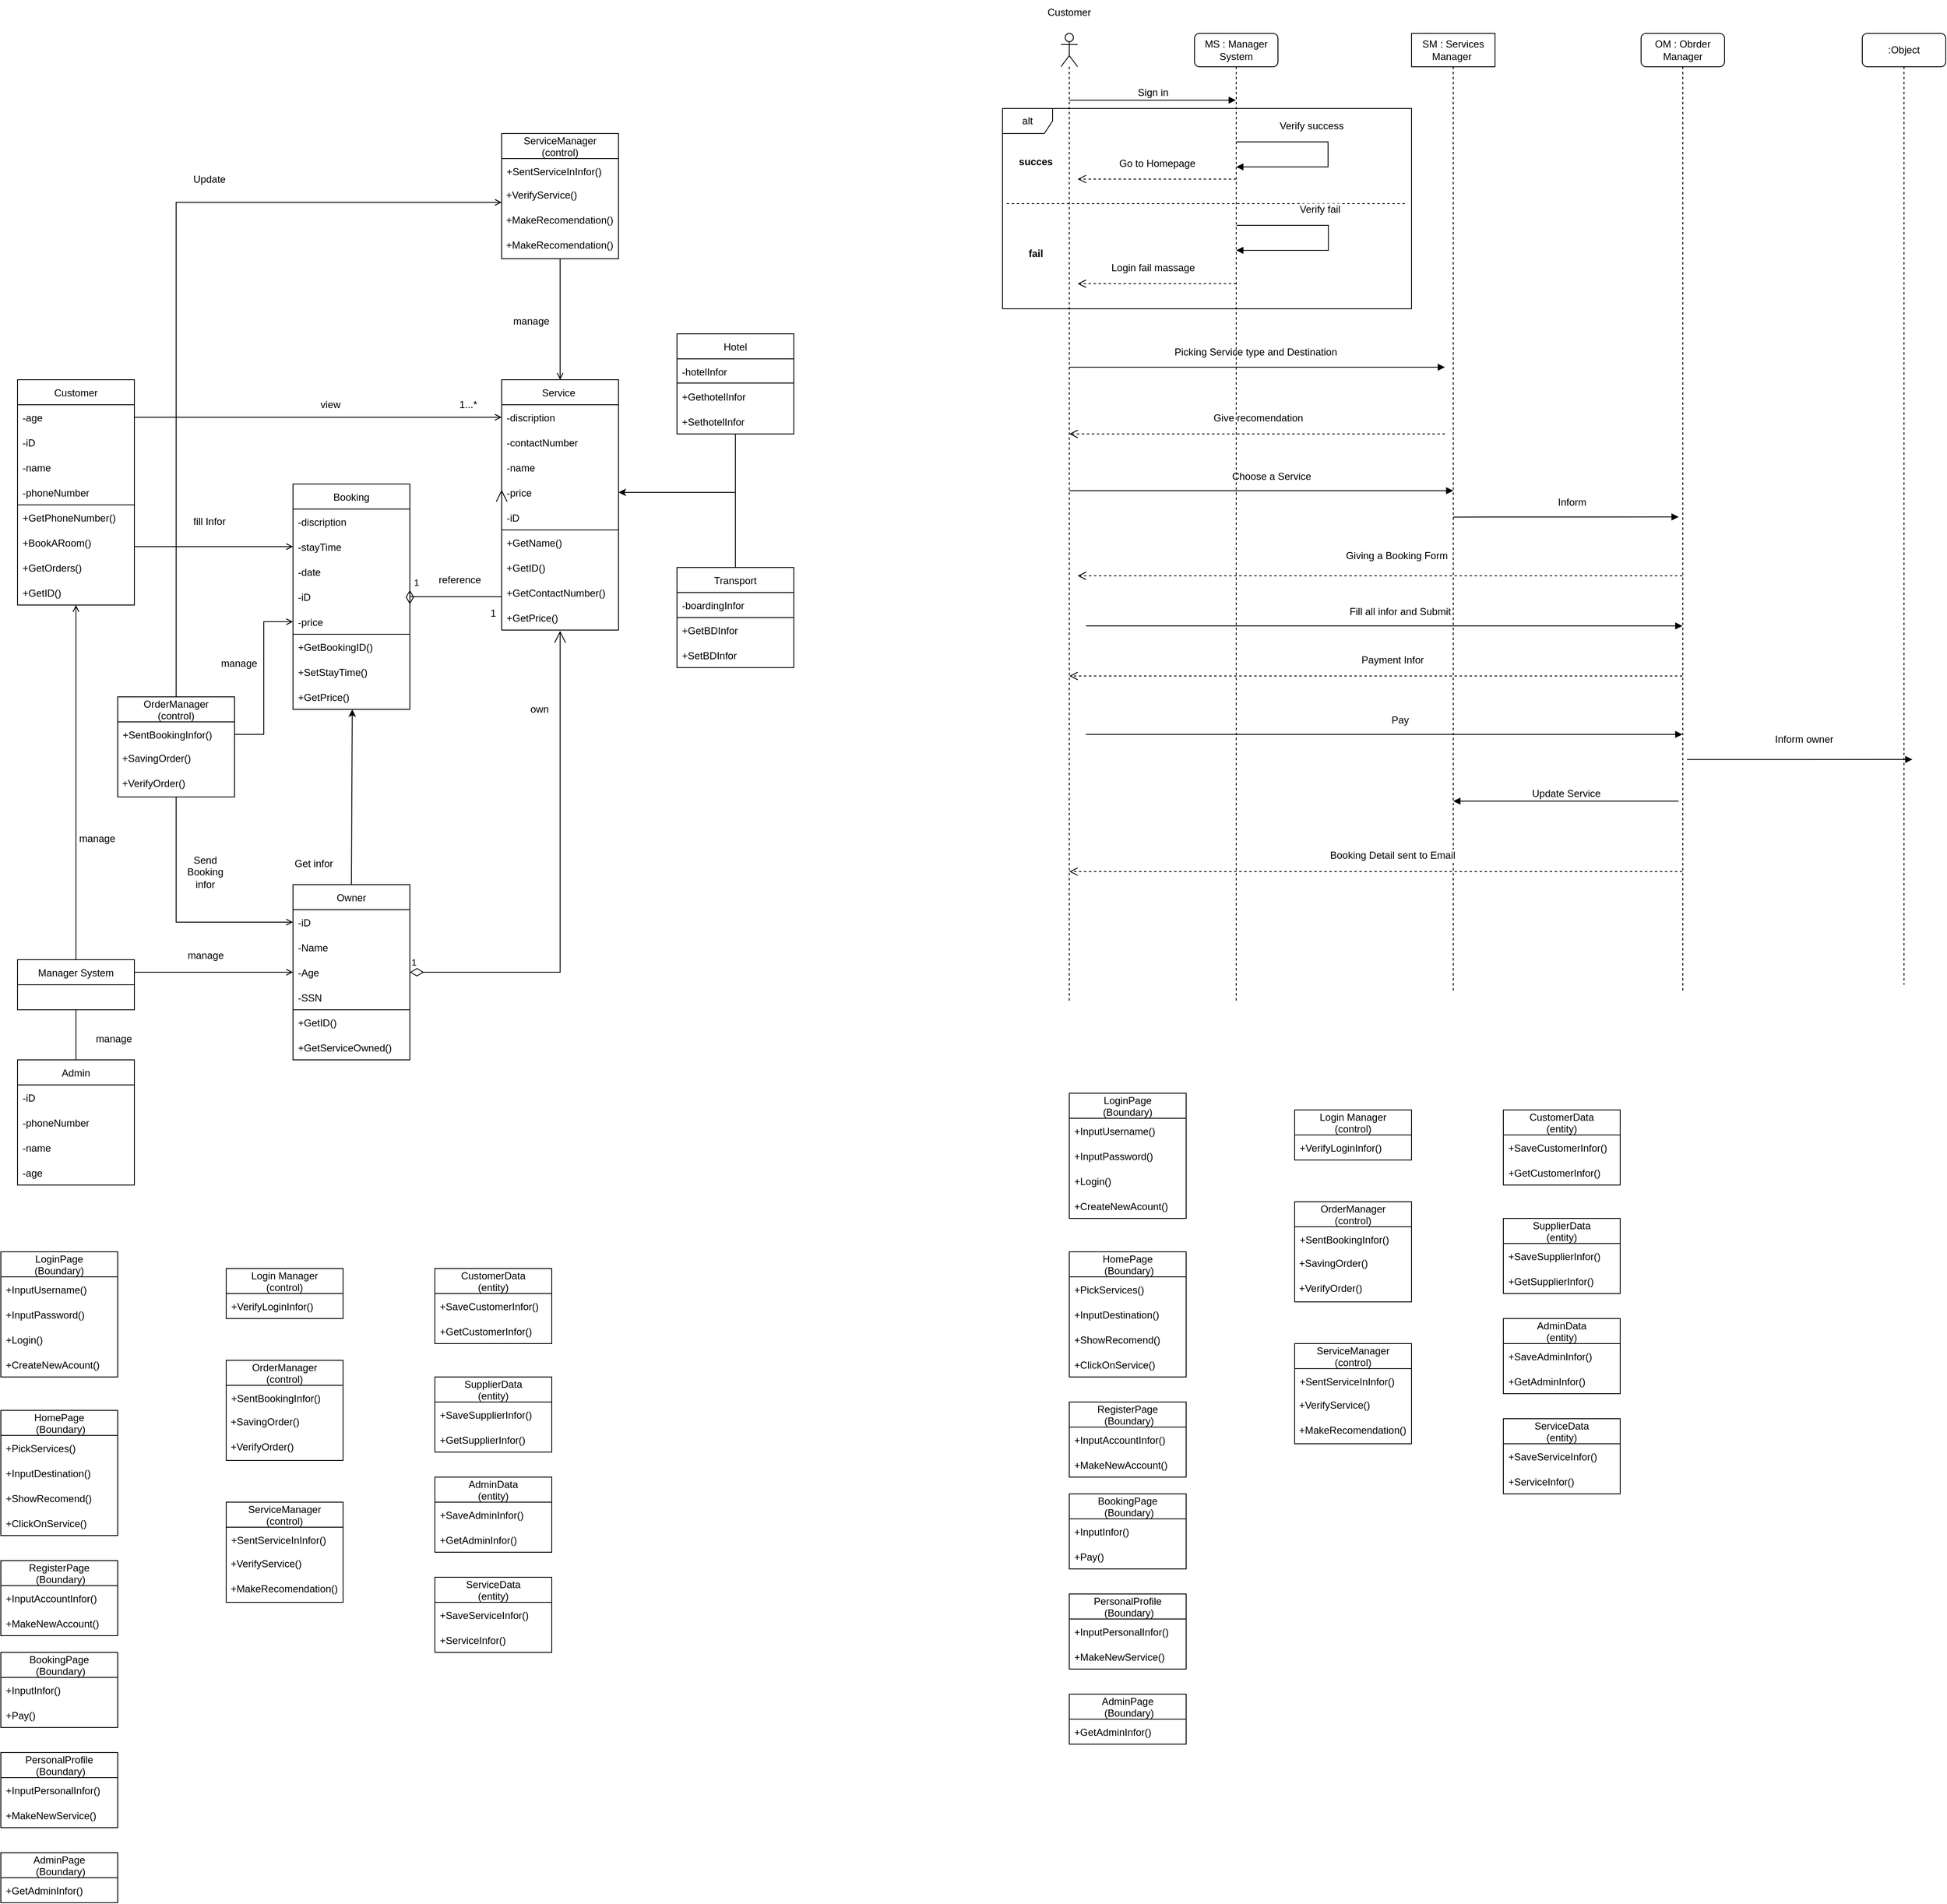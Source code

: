 <mxfile version="20.5.1" type="github">
  <diagram name="Page-1" id="c4acf3e9-155e-7222-9cf6-157b1a14988f">
    <mxGraphModel dx="1457" dy="1830" grid="1" gridSize="10" guides="1" tooltips="1" connect="1" arrows="1" fold="1" page="1" pageScale="1" pageWidth="850" pageHeight="1100" background="none" math="0" shadow="0">
      <root>
        <mxCell id="0" />
        <mxCell id="1" parent="0" />
        <mxCell id="w634_Kkc9kHz6LeSrULX-25" value="Booking" style="swimlane;fontStyle=0;childLayout=stackLayout;horizontal=1;startSize=30;horizontalStack=0;resizeParent=1;resizeParentMax=0;resizeLast=0;collapsible=1;marginBottom=0;strokeColor=default;" parent="1" vertex="1">
          <mxGeometry x="410" y="140" width="140" height="270" as="geometry">
            <mxRectangle x="690" y="20" width="60" height="30" as="alternateBounds" />
          </mxGeometry>
        </mxCell>
        <mxCell id="w634_Kkc9kHz6LeSrULX-40" value="-discription" style="text;strokeColor=none;fillColor=none;align=left;verticalAlign=middle;spacingLeft=4;spacingRight=4;overflow=hidden;points=[[0,0.5],[1,0.5]];portConstraint=eastwest;rotatable=0;" parent="w634_Kkc9kHz6LeSrULX-25" vertex="1">
          <mxGeometry y="30" width="140" height="30" as="geometry" />
        </mxCell>
        <mxCell id="w634_Kkc9kHz6LeSrULX-33" value="-stayTime" style="text;strokeColor=none;fillColor=none;align=left;verticalAlign=middle;spacingLeft=4;spacingRight=4;overflow=hidden;points=[[0,0.5],[1,0.5]];portConstraint=eastwest;rotatable=0;" parent="w634_Kkc9kHz6LeSrULX-25" vertex="1">
          <mxGeometry y="60" width="140" height="30" as="geometry" />
        </mxCell>
        <mxCell id="w634_Kkc9kHz6LeSrULX-28" value="-date" style="text;strokeColor=none;fillColor=none;align=left;verticalAlign=middle;spacingLeft=4;spacingRight=4;overflow=hidden;points=[[0,0.5],[1,0.5]];portConstraint=eastwest;rotatable=0;" parent="w634_Kkc9kHz6LeSrULX-25" vertex="1">
          <mxGeometry y="90" width="140" height="30" as="geometry" />
        </mxCell>
        <mxCell id="w634_Kkc9kHz6LeSrULX-26" value="-iD" style="text;strokeColor=none;fillColor=none;align=left;verticalAlign=middle;spacingLeft=4;spacingRight=4;overflow=hidden;points=[[0,0.5],[1,0.5]];portConstraint=eastwest;rotatable=0;" parent="w634_Kkc9kHz6LeSrULX-25" vertex="1">
          <mxGeometry y="120" width="140" height="30" as="geometry" />
        </mxCell>
        <mxCell id="w634_Kkc9kHz6LeSrULX-64" value="-price" style="text;strokeColor=none;fillColor=none;align=left;verticalAlign=middle;spacingLeft=4;spacingRight=4;overflow=hidden;points=[[0,0.5],[1,0.5]];portConstraint=eastwest;rotatable=0;" parent="w634_Kkc9kHz6LeSrULX-25" vertex="1">
          <mxGeometry y="150" width="140" height="30" as="geometry" />
        </mxCell>
        <mxCell id="w634_Kkc9kHz6LeSrULX-42" value="" style="endArrow=none;html=1;rounded=0;" parent="w634_Kkc9kHz6LeSrULX-25" edge="1">
          <mxGeometry width="50" height="50" relative="1" as="geometry">
            <mxPoint y="180" as="sourcePoint" />
            <mxPoint x="140" y="180" as="targetPoint" />
          </mxGeometry>
        </mxCell>
        <mxCell id="w634_Kkc9kHz6LeSrULX-30" value="+GetBookingID()" style="text;strokeColor=none;fillColor=none;align=left;verticalAlign=middle;spacingLeft=4;spacingRight=4;overflow=hidden;points=[[0,0.5],[1,0.5]];portConstraint=eastwest;rotatable=0;" parent="w634_Kkc9kHz6LeSrULX-25" vertex="1">
          <mxGeometry y="180" width="140" height="30" as="geometry" />
        </mxCell>
        <mxCell id="w634_Kkc9kHz6LeSrULX-41" value="+SetStayTime()" style="text;strokeColor=none;fillColor=none;align=left;verticalAlign=middle;spacingLeft=4;spacingRight=4;overflow=hidden;points=[[0,0.5],[1,0.5]];portConstraint=eastwest;rotatable=0;" parent="w634_Kkc9kHz6LeSrULX-25" vertex="1">
          <mxGeometry y="210" width="140" height="30" as="geometry" />
        </mxCell>
        <mxCell id="w634_Kkc9kHz6LeSrULX-65" value="+GetPrice()" style="text;strokeColor=none;fillColor=none;align=left;verticalAlign=middle;spacingLeft=4;spacingRight=4;overflow=hidden;points=[[0,0.5],[1,0.5]];portConstraint=eastwest;rotatable=0;" parent="w634_Kkc9kHz6LeSrULX-25" vertex="1">
          <mxGeometry y="240" width="140" height="30" as="geometry" />
        </mxCell>
        <mxCell id="w634_Kkc9kHz6LeSrULX-38" value="" style="group" parent="1" vertex="1" connectable="0">
          <mxGeometry x="80" y="15" width="140" height="300" as="geometry" />
        </mxCell>
        <mxCell id="w634_Kkc9kHz6LeSrULX-5" value="Customer" style="swimlane;fontStyle=0;childLayout=stackLayout;horizontal=1;startSize=30;horizontalStack=0;resizeParent=1;resizeParentMax=0;resizeLast=0;collapsible=1;marginBottom=0;strokeColor=default;" parent="w634_Kkc9kHz6LeSrULX-38" vertex="1">
          <mxGeometry width="140" height="270" as="geometry">
            <mxRectangle width="60" height="30" as="alternateBounds" />
          </mxGeometry>
        </mxCell>
        <mxCell id="w634_Kkc9kHz6LeSrULX-23" value="-age" style="text;strokeColor=none;fillColor=none;align=left;verticalAlign=middle;spacingLeft=4;spacingRight=4;overflow=hidden;points=[[0,0.5],[1,0.5]];portConstraint=eastwest;rotatable=0;" parent="w634_Kkc9kHz6LeSrULX-5" vertex="1">
          <mxGeometry y="30" width="140" height="30" as="geometry" />
        </mxCell>
        <mxCell id="w634_Kkc9kHz6LeSrULX-6" value="-iD" style="text;strokeColor=none;fillColor=none;align=left;verticalAlign=middle;spacingLeft=4;spacingRight=4;overflow=hidden;points=[[0,0.5],[1,0.5]];portConstraint=eastwest;rotatable=0;" parent="w634_Kkc9kHz6LeSrULX-5" vertex="1">
          <mxGeometry y="60" width="140" height="30" as="geometry" />
        </mxCell>
        <mxCell id="w634_Kkc9kHz6LeSrULX-7" value="-name" style="text;strokeColor=none;fillColor=none;align=left;verticalAlign=middle;spacingLeft=4;spacingRight=4;overflow=hidden;points=[[0,0.5],[1,0.5]];portConstraint=eastwest;rotatable=0;" parent="w634_Kkc9kHz6LeSrULX-5" vertex="1">
          <mxGeometry y="90" width="140" height="30" as="geometry" />
        </mxCell>
        <mxCell id="w634_Kkc9kHz6LeSrULX-35" value="-phoneNumber" style="text;strokeColor=none;fillColor=none;align=left;verticalAlign=middle;spacingLeft=4;spacingRight=4;overflow=hidden;points=[[0,0.5],[1,0.5]];portConstraint=eastwest;rotatable=0;" parent="w634_Kkc9kHz6LeSrULX-5" vertex="1">
          <mxGeometry y="120" width="140" height="30" as="geometry" />
        </mxCell>
        <mxCell id="w634_Kkc9kHz6LeSrULX-43" value="" style="endArrow=none;html=1;rounded=0;" parent="w634_Kkc9kHz6LeSrULX-5" edge="1">
          <mxGeometry width="50" height="50" relative="1" as="geometry">
            <mxPoint y="150" as="sourcePoint" />
            <mxPoint x="140" y="150" as="targetPoint" />
          </mxGeometry>
        </mxCell>
        <mxCell id="w634_Kkc9kHz6LeSrULX-37" value="+GetPhoneNumber()" style="text;strokeColor=none;fillColor=none;align=left;verticalAlign=middle;spacingLeft=4;spacingRight=4;overflow=hidden;points=[[0,0.5],[1,0.5]];portConstraint=eastwest;rotatable=0;" parent="w634_Kkc9kHz6LeSrULX-5" vertex="1">
          <mxGeometry y="150" width="140" height="30" as="geometry" />
        </mxCell>
        <mxCell id="w634_Kkc9kHz6LeSrULX-39" value="+BookARoom()" style="text;strokeColor=none;fillColor=none;align=left;verticalAlign=middle;spacingLeft=4;spacingRight=4;overflow=hidden;points=[[0,0.5],[1,0.5]];portConstraint=eastwest;rotatable=0;" parent="w634_Kkc9kHz6LeSrULX-5" vertex="1">
          <mxGeometry y="180" width="140" height="30" as="geometry" />
        </mxCell>
        <mxCell id="w634_Kkc9kHz6LeSrULX-21" value="+GetOrders()" style="text;strokeColor=none;fillColor=none;align=left;verticalAlign=middle;spacingLeft=4;spacingRight=4;overflow=hidden;points=[[0,0.5],[1,0.5]];portConstraint=eastwest;rotatable=0;" parent="w634_Kkc9kHz6LeSrULX-5" vertex="1">
          <mxGeometry y="210" width="140" height="30" as="geometry" />
        </mxCell>
        <mxCell id="w634_Kkc9kHz6LeSrULX-19" value="+GetID()" style="text;strokeColor=none;fillColor=none;align=left;verticalAlign=middle;spacingLeft=4;spacingRight=4;overflow=hidden;points=[[0,0.5],[1,0.5]];portConstraint=eastwest;rotatable=0;" parent="w634_Kkc9kHz6LeSrULX-5" vertex="1">
          <mxGeometry y="240" width="140" height="30" as="geometry" />
        </mxCell>
        <mxCell id="w634_Kkc9kHz6LeSrULX-51" value="Service " style="swimlane;fontStyle=0;childLayout=stackLayout;horizontal=1;startSize=30;horizontalStack=0;resizeParent=1;resizeParentMax=0;resizeLast=0;collapsible=1;marginBottom=0;strokeColor=default;" parent="1" vertex="1">
          <mxGeometry x="660" y="15" width="140" height="300" as="geometry">
            <mxRectangle x="690" y="20" width="60" height="30" as="alternateBounds" />
          </mxGeometry>
        </mxCell>
        <mxCell id="w634_Kkc9kHz6LeSrULX-52" value="-discription" style="text;strokeColor=none;fillColor=none;align=left;verticalAlign=middle;spacingLeft=4;spacingRight=4;overflow=hidden;points=[[0,0.5],[1,0.5]];portConstraint=eastwest;rotatable=0;" parent="w634_Kkc9kHz6LeSrULX-51" vertex="1">
          <mxGeometry y="30" width="140" height="30" as="geometry" />
        </mxCell>
        <mxCell id="w634_Kkc9kHz6LeSrULX-53" value="-contactNumber" style="text;strokeColor=none;fillColor=none;align=left;verticalAlign=middle;spacingLeft=4;spacingRight=4;overflow=hidden;points=[[0,0.5],[1,0.5]];portConstraint=eastwest;rotatable=0;" parent="w634_Kkc9kHz6LeSrULX-51" vertex="1">
          <mxGeometry y="60" width="140" height="30" as="geometry" />
        </mxCell>
        <mxCell id="w634_Kkc9kHz6LeSrULX-56" value="-name" style="text;strokeColor=none;fillColor=none;align=left;verticalAlign=middle;spacingLeft=4;spacingRight=4;overflow=hidden;points=[[0,0.5],[1,0.5]];portConstraint=eastwest;rotatable=0;" parent="w634_Kkc9kHz6LeSrULX-51" vertex="1">
          <mxGeometry y="90" width="140" height="30" as="geometry" />
        </mxCell>
        <mxCell id="w634_Kkc9kHz6LeSrULX-66" value="-price" style="text;strokeColor=none;fillColor=none;align=left;verticalAlign=middle;spacingLeft=4;spacingRight=4;overflow=hidden;points=[[0,0.5],[1,0.5]];portConstraint=eastwest;rotatable=0;" parent="w634_Kkc9kHz6LeSrULX-51" vertex="1">
          <mxGeometry y="120" width="140" height="30" as="geometry" />
        </mxCell>
        <mxCell id="w634_Kkc9kHz6LeSrULX-57" value="-iD" style="text;strokeColor=none;fillColor=none;align=left;verticalAlign=middle;spacingLeft=4;spacingRight=4;overflow=hidden;points=[[0,0.5],[1,0.5]];portConstraint=eastwest;rotatable=0;" parent="w634_Kkc9kHz6LeSrULX-51" vertex="1">
          <mxGeometry y="150" width="140" height="30" as="geometry" />
        </mxCell>
        <mxCell id="w634_Kkc9kHz6LeSrULX-58" value="" style="endArrow=none;html=1;rounded=0;" parent="w634_Kkc9kHz6LeSrULX-51" edge="1">
          <mxGeometry width="50" height="50" relative="1" as="geometry">
            <mxPoint y="180" as="sourcePoint" />
            <mxPoint x="140" y="180" as="targetPoint" />
          </mxGeometry>
        </mxCell>
        <mxCell id="w634_Kkc9kHz6LeSrULX-62" value="+GetName()" style="text;strokeColor=none;fillColor=none;align=left;verticalAlign=middle;spacingLeft=4;spacingRight=4;overflow=hidden;points=[[0,0.5],[1,0.5]];portConstraint=eastwest;rotatable=0;" parent="w634_Kkc9kHz6LeSrULX-51" vertex="1">
          <mxGeometry y="180" width="140" height="30" as="geometry" />
        </mxCell>
        <mxCell id="w634_Kkc9kHz6LeSrULX-59" value="+GetID()" style="text;strokeColor=none;fillColor=none;align=left;verticalAlign=middle;spacingLeft=4;spacingRight=4;overflow=hidden;points=[[0,0.5],[1,0.5]];portConstraint=eastwest;rotatable=0;" parent="w634_Kkc9kHz6LeSrULX-51" vertex="1">
          <mxGeometry y="210" width="140" height="30" as="geometry" />
        </mxCell>
        <mxCell id="w634_Kkc9kHz6LeSrULX-61" value="+GetContactNumber()" style="text;strokeColor=none;fillColor=none;align=left;verticalAlign=middle;spacingLeft=4;spacingRight=4;overflow=hidden;points=[[0,0.5],[1,0.5]];portConstraint=eastwest;rotatable=0;" parent="w634_Kkc9kHz6LeSrULX-51" vertex="1">
          <mxGeometry y="240" width="140" height="30" as="geometry" />
        </mxCell>
        <mxCell id="w634_Kkc9kHz6LeSrULX-67" value="+GetPrice()" style="text;strokeColor=none;fillColor=none;align=left;verticalAlign=middle;spacingLeft=4;spacingRight=4;overflow=hidden;points=[[0,0.5],[1,0.5]];portConstraint=eastwest;rotatable=0;" parent="w634_Kkc9kHz6LeSrULX-51" vertex="1">
          <mxGeometry y="270" width="140" height="30" as="geometry" />
        </mxCell>
        <mxCell id="w634_Kkc9kHz6LeSrULX-68" value="Owner" style="swimlane;fontStyle=0;childLayout=stackLayout;horizontal=1;startSize=30;horizontalStack=0;resizeParent=1;resizeParentMax=0;resizeLast=0;collapsible=1;marginBottom=0;strokeColor=default;" parent="1" vertex="1">
          <mxGeometry x="410" y="620" width="140" height="210" as="geometry">
            <mxRectangle x="690" y="20" width="60" height="30" as="alternateBounds" />
          </mxGeometry>
        </mxCell>
        <mxCell id="w634_Kkc9kHz6LeSrULX-72" value="-iD" style="text;strokeColor=none;fillColor=none;align=left;verticalAlign=middle;spacingLeft=4;spacingRight=4;overflow=hidden;points=[[0,0.5],[1,0.5]];portConstraint=eastwest;rotatable=0;" parent="w634_Kkc9kHz6LeSrULX-68" vertex="1">
          <mxGeometry y="30" width="140" height="30" as="geometry" />
        </mxCell>
        <mxCell id="w634_Kkc9kHz6LeSrULX-78" value="-Name" style="text;strokeColor=none;fillColor=none;align=left;verticalAlign=middle;spacingLeft=4;spacingRight=4;overflow=hidden;points=[[0,0.5],[1,0.5]];portConstraint=eastwest;rotatable=0;" parent="w634_Kkc9kHz6LeSrULX-68" vertex="1">
          <mxGeometry y="60" width="140" height="30" as="geometry" />
        </mxCell>
        <mxCell id="w634_Kkc9kHz6LeSrULX-79" value="-Age" style="text;strokeColor=none;fillColor=none;align=left;verticalAlign=middle;spacingLeft=4;spacingRight=4;overflow=hidden;points=[[0,0.5],[1,0.5]];portConstraint=eastwest;rotatable=0;" parent="w634_Kkc9kHz6LeSrULX-68" vertex="1">
          <mxGeometry y="90" width="140" height="30" as="geometry" />
        </mxCell>
        <mxCell id="w634_Kkc9kHz6LeSrULX-80" value="-SSN" style="text;strokeColor=none;fillColor=none;align=left;verticalAlign=middle;spacingLeft=4;spacingRight=4;overflow=hidden;points=[[0,0.5],[1,0.5]];portConstraint=eastwest;rotatable=0;" parent="w634_Kkc9kHz6LeSrULX-68" vertex="1">
          <mxGeometry y="120" width="140" height="30" as="geometry" />
        </mxCell>
        <mxCell id="w634_Kkc9kHz6LeSrULX-74" value="" style="endArrow=none;html=1;rounded=0;" parent="w634_Kkc9kHz6LeSrULX-68" edge="1">
          <mxGeometry width="50" height="50" relative="1" as="geometry">
            <mxPoint y="150" as="sourcePoint" />
            <mxPoint x="140" y="150" as="targetPoint" />
          </mxGeometry>
        </mxCell>
        <mxCell id="w634_Kkc9kHz6LeSrULX-75" value="+GetID()" style="text;strokeColor=none;fillColor=none;align=left;verticalAlign=middle;spacingLeft=4;spacingRight=4;overflow=hidden;points=[[0,0.5],[1,0.5]];portConstraint=eastwest;rotatable=0;" parent="w634_Kkc9kHz6LeSrULX-68" vertex="1">
          <mxGeometry y="150" width="140" height="30" as="geometry" />
        </mxCell>
        <mxCell id="w634_Kkc9kHz6LeSrULX-81" value="+GetServiceOwned()" style="text;strokeColor=none;fillColor=none;align=left;verticalAlign=middle;spacingLeft=4;spacingRight=4;overflow=hidden;points=[[0,0.5],[1,0.5]];portConstraint=eastwest;rotatable=0;" parent="w634_Kkc9kHz6LeSrULX-68" vertex="1">
          <mxGeometry y="180" width="140" height="30" as="geometry" />
        </mxCell>
        <mxCell id="w634_Kkc9kHz6LeSrULX-82" value="1" style="endArrow=open;html=1;endSize=12;startArrow=diamondThin;startSize=14;startFill=0;edgeStyle=orthogonalEdgeStyle;align=left;verticalAlign=bottom;rounded=0;entryX=0.5;entryY=1.033;entryDx=0;entryDy=0;entryPerimeter=0;exitX=1;exitY=0.5;exitDx=0;exitDy=0;" parent="1" source="w634_Kkc9kHz6LeSrULX-79" target="w634_Kkc9kHz6LeSrULX-67" edge="1">
          <mxGeometry x="-1" y="3" relative="1" as="geometry">
            <mxPoint x="570" y="410" as="sourcePoint" />
            <mxPoint x="730" y="410" as="targetPoint" />
          </mxGeometry>
        </mxCell>
        <mxCell id="w634_Kkc9kHz6LeSrULX-83" value="own" style="text;html=1;align=center;verticalAlign=middle;resizable=0;points=[];autosize=1;strokeColor=none;fillColor=none;" parent="1" vertex="1">
          <mxGeometry x="680" y="395" width="50" height="30" as="geometry" />
        </mxCell>
        <mxCell id="4p1TbeipHJSdnn8K-Sfy-7" value="view" style="text;html=1;strokeColor=none;fillColor=none;align=center;verticalAlign=middle;whiteSpace=wrap;rounded=0;" parent="1" vertex="1">
          <mxGeometry x="425" y="30" width="60" height="30" as="geometry" />
        </mxCell>
        <mxCell id="4p1TbeipHJSdnn8K-Sfy-8" value="1...*" style="text;html=1;strokeColor=none;fillColor=none;align=center;verticalAlign=middle;whiteSpace=wrap;rounded=0;" parent="1" vertex="1">
          <mxGeometry x="590" y="30" width="60" height="30" as="geometry" />
        </mxCell>
        <mxCell id="4p1TbeipHJSdnn8K-Sfy-12" value="1" style="endArrow=open;html=1;endSize=12;startArrow=diamondThin;startSize=14;startFill=0;edgeStyle=orthogonalEdgeStyle;align=left;verticalAlign=bottom;rounded=0;exitX=1;exitY=0.233;exitDx=0;exitDy=0;exitPerimeter=0;" parent="1" source="w634_Kkc9kHz6LeSrULX-26" edge="1">
          <mxGeometry x="-1" y="3" relative="1" as="geometry">
            <mxPoint x="570" y="-70" as="sourcePoint" />
            <mxPoint x="660" y="147" as="targetPoint" />
            <Array as="points">
              <mxPoint x="550" y="275" />
              <mxPoint x="660" y="275" />
            </Array>
          </mxGeometry>
        </mxCell>
        <mxCell id="4p1TbeipHJSdnn8K-Sfy-13" value="reference" style="text;html=1;strokeColor=none;fillColor=none;align=center;verticalAlign=middle;whiteSpace=wrap;rounded=0;" parent="1" vertex="1">
          <mxGeometry x="580" y="240" width="60" height="30" as="geometry" />
        </mxCell>
        <mxCell id="4p1TbeipHJSdnn8K-Sfy-14" value="1" style="text;html=1;strokeColor=none;fillColor=none;align=center;verticalAlign=middle;whiteSpace=wrap;rounded=0;" parent="1" vertex="1">
          <mxGeometry x="620" y="280" width="60" height="30" as="geometry" />
        </mxCell>
        <mxCell id="4p1TbeipHJSdnn8K-Sfy-21" value="" style="endArrow=classic;html=1;rounded=0;entryX=0.507;entryY=1;entryDx=0;entryDy=0;entryPerimeter=0;exitX=0.5;exitY=0;exitDx=0;exitDy=0;" parent="1" source="w634_Kkc9kHz6LeSrULX-68" target="w634_Kkc9kHz6LeSrULX-65" edge="1">
          <mxGeometry width="50" height="50" relative="1" as="geometry">
            <mxPoint x="460" y="420" as="sourcePoint" />
            <mxPoint x="510" y="370" as="targetPoint" />
          </mxGeometry>
        </mxCell>
        <mxCell id="4p1TbeipHJSdnn8K-Sfy-22" value="Get infor" style="text;html=1;strokeColor=none;fillColor=none;align=center;verticalAlign=middle;whiteSpace=wrap;rounded=0;" parent="1" vertex="1">
          <mxGeometry x="405" y="580" width="60" height="30" as="geometry" />
        </mxCell>
        <mxCell id="Nk2Rdvp4Htun1exUSVnZ-19" style="edgeStyle=orthogonalEdgeStyle;rounded=0;orthogonalLoop=1;jettySize=auto;html=1;entryX=1;entryY=0.5;entryDx=0;entryDy=0;" parent="1" source="Nk2Rdvp4Htun1exUSVnZ-1" target="w634_Kkc9kHz6LeSrULX-66" edge="1">
          <mxGeometry relative="1" as="geometry" />
        </mxCell>
        <mxCell id="Nk2Rdvp4Htun1exUSVnZ-1" value="Hotel" style="swimlane;fontStyle=0;childLayout=stackLayout;horizontal=1;startSize=30;horizontalStack=0;resizeParent=1;resizeParentMax=0;resizeLast=0;collapsible=1;marginBottom=0;strokeColor=default;" parent="1" vertex="1">
          <mxGeometry x="870" y="-40" width="140" height="120" as="geometry">
            <mxRectangle x="690" y="20" width="60" height="30" as="alternateBounds" />
          </mxGeometry>
        </mxCell>
        <mxCell id="Nk2Rdvp4Htun1exUSVnZ-3" value="-hotelInfor" style="text;strokeColor=none;fillColor=none;align=left;verticalAlign=middle;spacingLeft=4;spacingRight=4;overflow=hidden;points=[[0,0.5],[1,0.5]];portConstraint=eastwest;rotatable=0;" parent="Nk2Rdvp4Htun1exUSVnZ-1" vertex="1">
          <mxGeometry y="30" width="140" height="30" as="geometry" />
        </mxCell>
        <mxCell id="Nk2Rdvp4Htun1exUSVnZ-27" value="" style="endArrow=none;html=1;rounded=0;" parent="Nk2Rdvp4Htun1exUSVnZ-1" edge="1">
          <mxGeometry width="50" height="50" relative="1" as="geometry">
            <mxPoint y="59" as="sourcePoint" />
            <mxPoint x="140" y="59" as="targetPoint" />
          </mxGeometry>
        </mxCell>
        <mxCell id="Nk2Rdvp4Htun1exUSVnZ-22" value="+GethotelInfor" style="text;strokeColor=none;fillColor=none;align=left;verticalAlign=middle;spacingLeft=4;spacingRight=4;overflow=hidden;points=[[0,0.5],[1,0.5]];portConstraint=eastwest;rotatable=0;" parent="Nk2Rdvp4Htun1exUSVnZ-1" vertex="1">
          <mxGeometry y="60" width="140" height="30" as="geometry" />
        </mxCell>
        <mxCell id="Nk2Rdvp4Htun1exUSVnZ-23" value="+SethotelInfor" style="text;strokeColor=none;fillColor=none;align=left;verticalAlign=middle;spacingLeft=4;spacingRight=4;overflow=hidden;points=[[0,0.5],[1,0.5]];portConstraint=eastwest;rotatable=0;" parent="Nk2Rdvp4Htun1exUSVnZ-1" vertex="1">
          <mxGeometry y="90" width="140" height="30" as="geometry" />
        </mxCell>
        <mxCell id="Nk2Rdvp4Htun1exUSVnZ-12" value="Transport" style="swimlane;fontStyle=0;childLayout=stackLayout;horizontal=1;startSize=30;horizontalStack=0;resizeParent=1;resizeParentMax=0;resizeLast=0;collapsible=1;marginBottom=0;strokeColor=default;" parent="1" vertex="1">
          <mxGeometry x="870" y="240" width="140" height="120" as="geometry">
            <mxRectangle x="690" y="20" width="60" height="30" as="alternateBounds" />
          </mxGeometry>
        </mxCell>
        <mxCell id="Nk2Rdvp4Htun1exUSVnZ-13" value="-boardingInfor" style="text;strokeColor=none;fillColor=none;align=left;verticalAlign=middle;spacingLeft=4;spacingRight=4;overflow=hidden;points=[[0,0.5],[1,0.5]];portConstraint=eastwest;rotatable=0;" parent="Nk2Rdvp4Htun1exUSVnZ-12" vertex="1">
          <mxGeometry y="30" width="140" height="30" as="geometry" />
        </mxCell>
        <mxCell id="Nk2Rdvp4Htun1exUSVnZ-26" value="" style="endArrow=none;html=1;rounded=0;" parent="Nk2Rdvp4Htun1exUSVnZ-12" edge="1">
          <mxGeometry width="50" height="50" relative="1" as="geometry">
            <mxPoint y="60" as="sourcePoint" />
            <mxPoint x="140" y="60" as="targetPoint" />
          </mxGeometry>
        </mxCell>
        <mxCell id="Nk2Rdvp4Htun1exUSVnZ-24" value="+GetBDInfor" style="text;strokeColor=none;fillColor=none;align=left;verticalAlign=middle;spacingLeft=4;spacingRight=4;overflow=hidden;points=[[0,0.5],[1,0.5]];portConstraint=eastwest;rotatable=0;" parent="Nk2Rdvp4Htun1exUSVnZ-12" vertex="1">
          <mxGeometry y="60" width="140" height="30" as="geometry" />
        </mxCell>
        <mxCell id="Nk2Rdvp4Htun1exUSVnZ-25" value="+SetBDInfor" style="text;strokeColor=none;fillColor=none;align=left;verticalAlign=middle;spacingLeft=4;spacingRight=4;overflow=hidden;points=[[0,0.5],[1,0.5]];portConstraint=eastwest;rotatable=0;" parent="Nk2Rdvp4Htun1exUSVnZ-12" vertex="1">
          <mxGeometry y="90" width="140" height="30" as="geometry" />
        </mxCell>
        <mxCell id="Nk2Rdvp4Htun1exUSVnZ-21" value="" style="endArrow=none;html=1;rounded=0;entryX=0.5;entryY=0;entryDx=0;entryDy=0;" parent="1" target="Nk2Rdvp4Htun1exUSVnZ-12" edge="1">
          <mxGeometry width="50" height="50" relative="1" as="geometry">
            <mxPoint x="940" y="150" as="sourcePoint" />
            <mxPoint x="750" y="70" as="targetPoint" />
          </mxGeometry>
        </mxCell>
        <mxCell id="Nk2Rdvp4Htun1exUSVnZ-28" value="Manager System" style="swimlane;fontStyle=0;childLayout=stackLayout;horizontal=1;startSize=30;horizontalStack=0;resizeParent=1;resizeParentMax=0;resizeLast=0;collapsible=1;marginBottom=0;strokeColor=default;" parent="1" vertex="1">
          <mxGeometry x="80" y="710" width="140" height="60" as="geometry">
            <mxRectangle x="690" y="20" width="60" height="30" as="alternateBounds" />
          </mxGeometry>
        </mxCell>
        <mxCell id="Nk2Rdvp4Htun1exUSVnZ-36" value="" style="endArrow=open;html=1;rounded=0;exitX=0.5;exitY=0;exitDx=0;exitDy=0;endFill=0;" parent="1" source="Nk2Rdvp4Htun1exUSVnZ-28" target="w634_Kkc9kHz6LeSrULX-19" edge="1">
          <mxGeometry width="50" height="50" relative="1" as="geometry">
            <mxPoint x="100" y="390" as="sourcePoint" />
            <mxPoint x="150" y="340" as="targetPoint" />
          </mxGeometry>
        </mxCell>
        <mxCell id="Nk2Rdvp4Htun1exUSVnZ-37" value="" style="endArrow=open;html=1;rounded=0;exitX=1;exitY=0.25;exitDx=0;exitDy=0;entryX=0;entryY=0.5;entryDx=0;entryDy=0;endFill=0;" parent="1" target="w634_Kkc9kHz6LeSrULX-79" edge="1" source="Nk2Rdvp4Htun1exUSVnZ-28">
          <mxGeometry width="50" height="50" relative="1" as="geometry">
            <mxPoint x="210" y="725" as="sourcePoint" />
            <mxPoint x="284.23" y="610" as="targetPoint" />
          </mxGeometry>
        </mxCell>
        <mxCell id="Nk2Rdvp4Htun1exUSVnZ-39" value="manage" style="text;html=1;align=center;verticalAlign=middle;resizable=0;points=[];autosize=1;strokeColor=none;fillColor=none;" parent="1" vertex="1">
          <mxGeometry x="140" y="550" width="70" height="30" as="geometry" />
        </mxCell>
        <mxCell id="Nk2Rdvp4Htun1exUSVnZ-40" value="manage" style="text;html=1;align=center;verticalAlign=middle;resizable=0;points=[];autosize=1;strokeColor=none;fillColor=none;" parent="1" vertex="1">
          <mxGeometry x="270" y="690" width="70" height="30" as="geometry" />
        </mxCell>
        <mxCell id="9R3Itz-UOEdongbIoY5M-104" style="edgeStyle=orthogonalEdgeStyle;rounded=0;orthogonalLoop=1;jettySize=auto;html=1;exitX=0.5;exitY=0;exitDx=0;exitDy=0;entryX=0.5;entryY=1;entryDx=0;entryDy=0;fontSize=12;endArrow=none;endFill=0;" edge="1" parent="1" source="Nk2Rdvp4Htun1exUSVnZ-41" target="Nk2Rdvp4Htun1exUSVnZ-28">
          <mxGeometry relative="1" as="geometry" />
        </mxCell>
        <mxCell id="Nk2Rdvp4Htun1exUSVnZ-41" value="Admin" style="swimlane;fontStyle=0;childLayout=stackLayout;horizontal=1;startSize=30;horizontalStack=0;resizeParent=1;resizeParentMax=0;resizeLast=0;collapsible=1;marginBottom=0;strokeColor=default;" parent="1" vertex="1">
          <mxGeometry x="80" y="830" width="140" height="150" as="geometry">
            <mxRectangle x="690" y="20" width="60" height="30" as="alternateBounds" />
          </mxGeometry>
        </mxCell>
        <mxCell id="Nk2Rdvp4Htun1exUSVnZ-45" value="-iD" style="text;strokeColor=none;fillColor=none;align=left;verticalAlign=middle;spacingLeft=4;spacingRight=4;overflow=hidden;points=[[0,0.5],[1,0.5]];portConstraint=eastwest;rotatable=0;" parent="Nk2Rdvp4Htun1exUSVnZ-41" vertex="1">
          <mxGeometry y="30" width="140" height="30" as="geometry" />
        </mxCell>
        <mxCell id="9R3Itz-UOEdongbIoY5M-29" value="-phoneNumber" style="text;strokeColor=none;fillColor=none;align=left;verticalAlign=middle;spacingLeft=4;spacingRight=4;overflow=hidden;points=[[0,0.5],[1,0.5]];portConstraint=eastwest;rotatable=0;" vertex="1" parent="Nk2Rdvp4Htun1exUSVnZ-41">
          <mxGeometry y="60" width="140" height="30" as="geometry" />
        </mxCell>
        <mxCell id="9R3Itz-UOEdongbIoY5M-28" value="-name" style="text;strokeColor=none;fillColor=none;align=left;verticalAlign=middle;spacingLeft=4;spacingRight=4;overflow=hidden;points=[[0,0.5],[1,0.5]];portConstraint=eastwest;rotatable=0;" vertex="1" parent="Nk2Rdvp4Htun1exUSVnZ-41">
          <mxGeometry y="90" width="140" height="30" as="geometry" />
        </mxCell>
        <mxCell id="9R3Itz-UOEdongbIoY5M-26" value="-age" style="text;strokeColor=none;fillColor=none;align=left;verticalAlign=middle;spacingLeft=4;spacingRight=4;overflow=hidden;points=[[0,0.5],[1,0.5]];portConstraint=eastwest;rotatable=0;" vertex="1" parent="Nk2Rdvp4Htun1exUSVnZ-41">
          <mxGeometry y="120" width="140" height="30" as="geometry" />
        </mxCell>
        <mxCell id="Nk2Rdvp4Htun1exUSVnZ-46" value="LoginPage &#xa;(Boundary)" style="swimlane;fontStyle=0;childLayout=stackLayout;horizontal=1;startSize=30;horizontalStack=0;resizeParent=1;resizeParentMax=0;resizeLast=0;collapsible=1;marginBottom=0;strokeColor=default;" parent="1" vertex="1">
          <mxGeometry x="60" y="1060" width="140" height="150" as="geometry">
            <mxRectangle x="690" y="20" width="60" height="30" as="alternateBounds" />
          </mxGeometry>
        </mxCell>
        <mxCell id="Nk2Rdvp4Htun1exUSVnZ-54" value="+InputUsername()" style="text;strokeColor=none;fillColor=none;align=left;verticalAlign=middle;spacingLeft=4;spacingRight=4;overflow=hidden;points=[[0,0.5],[1,0.5]];portConstraint=eastwest;rotatable=0;" parent="Nk2Rdvp4Htun1exUSVnZ-46" vertex="1">
          <mxGeometry y="30" width="140" height="30" as="geometry" />
        </mxCell>
        <mxCell id="Nk2Rdvp4Htun1exUSVnZ-55" value="+InputPassword()" style="text;strokeColor=none;fillColor=none;align=left;verticalAlign=middle;spacingLeft=4;spacingRight=4;overflow=hidden;points=[[0,0.5],[1,0.5]];portConstraint=eastwest;rotatable=0;" parent="Nk2Rdvp4Htun1exUSVnZ-46" vertex="1">
          <mxGeometry y="60" width="140" height="30" as="geometry" />
        </mxCell>
        <mxCell id="Nk2Rdvp4Htun1exUSVnZ-56" value="+Login()" style="text;strokeColor=none;fillColor=none;align=left;verticalAlign=middle;spacingLeft=4;spacingRight=4;overflow=hidden;points=[[0,0.5],[1,0.5]];portConstraint=eastwest;rotatable=0;" parent="Nk2Rdvp4Htun1exUSVnZ-46" vertex="1">
          <mxGeometry y="90" width="140" height="30" as="geometry" />
        </mxCell>
        <mxCell id="9R3Itz-UOEdongbIoY5M-8" value="+CreateNewAcount()" style="text;strokeColor=none;fillColor=none;align=left;verticalAlign=middle;spacingLeft=4;spacingRight=4;overflow=hidden;points=[[0,0.5],[1,0.5]];portConstraint=eastwest;rotatable=0;" vertex="1" parent="Nk2Rdvp4Htun1exUSVnZ-46">
          <mxGeometry y="120" width="140" height="30" as="geometry" />
        </mxCell>
        <mxCell id="Nk2Rdvp4Htun1exUSVnZ-57" value="Login Manager &#xa;(control)" style="swimlane;fontStyle=0;childLayout=stackLayout;horizontal=1;startSize=30;horizontalStack=0;resizeParent=1;resizeParentMax=0;resizeLast=0;collapsible=1;marginBottom=0;strokeColor=default;" parent="1" vertex="1">
          <mxGeometry x="330" y="1080" width="140" height="60" as="geometry">
            <mxRectangle x="690" y="20" width="60" height="30" as="alternateBounds" />
          </mxGeometry>
        </mxCell>
        <mxCell id="Nk2Rdvp4Htun1exUSVnZ-58" value="+VerifyLoginInfor()" style="text;strokeColor=none;fillColor=none;align=left;verticalAlign=middle;spacingLeft=4;spacingRight=4;overflow=hidden;points=[[0,0.5],[1,0.5]];portConstraint=eastwest;rotatable=0;" parent="Nk2Rdvp4Htun1exUSVnZ-57" vertex="1">
          <mxGeometry y="30" width="140" height="30" as="geometry" />
        </mxCell>
        <mxCell id="Nk2Rdvp4Htun1exUSVnZ-60" value="CustomerData &#xa;(entity)" style="swimlane;fontStyle=0;childLayout=stackLayout;horizontal=1;startSize=30;horizontalStack=0;resizeParent=1;resizeParentMax=0;resizeLast=0;collapsible=1;marginBottom=0;strokeColor=default;" parent="1" vertex="1">
          <mxGeometry x="580" y="1080" width="140" height="90" as="geometry">
            <mxRectangle x="690" y="20" width="60" height="30" as="alternateBounds" />
          </mxGeometry>
        </mxCell>
        <mxCell id="9R3Itz-UOEdongbIoY5M-17" value="+SaveCustomerInfor()" style="text;strokeColor=none;fillColor=none;align=left;verticalAlign=middle;spacingLeft=4;spacingRight=4;overflow=hidden;points=[[0,0.5],[1,0.5]];portConstraint=eastwest;rotatable=0;" vertex="1" parent="Nk2Rdvp4Htun1exUSVnZ-60">
          <mxGeometry y="30" width="140" height="30" as="geometry" />
        </mxCell>
        <mxCell id="9R3Itz-UOEdongbIoY5M-22" value="+GetCustomerInfor()" style="text;strokeColor=none;fillColor=none;align=left;verticalAlign=middle;spacingLeft=4;spacingRight=4;overflow=hidden;points=[[0,0.5],[1,0.5]];portConstraint=eastwest;rotatable=0;" vertex="1" parent="Nk2Rdvp4Htun1exUSVnZ-60">
          <mxGeometry y="60" width="140" height="30" as="geometry" />
        </mxCell>
        <mxCell id="Nk2Rdvp4Htun1exUSVnZ-64" value="SupplierData &#xa;(entity)" style="swimlane;fontStyle=0;childLayout=stackLayout;horizontal=1;startSize=30;horizontalStack=0;resizeParent=1;resizeParentMax=0;resizeLast=0;collapsible=1;marginBottom=0;strokeColor=default;" parent="1" vertex="1">
          <mxGeometry x="580" y="1210" width="140" height="90" as="geometry">
            <mxRectangle x="690" y="20" width="60" height="30" as="alternateBounds" />
          </mxGeometry>
        </mxCell>
        <mxCell id="9R3Itz-UOEdongbIoY5M-18" value="+SaveSupplierInfor()" style="text;strokeColor=none;fillColor=none;align=left;verticalAlign=middle;spacingLeft=4;spacingRight=4;overflow=hidden;points=[[0,0.5],[1,0.5]];portConstraint=eastwest;rotatable=0;" vertex="1" parent="Nk2Rdvp4Htun1exUSVnZ-64">
          <mxGeometry y="30" width="140" height="30" as="geometry" />
        </mxCell>
        <mxCell id="9R3Itz-UOEdongbIoY5M-23" value="+GetSupplierInfor()" style="text;strokeColor=none;fillColor=none;align=left;verticalAlign=middle;spacingLeft=4;spacingRight=4;overflow=hidden;points=[[0,0.5],[1,0.5]];portConstraint=eastwest;rotatable=0;" vertex="1" parent="Nk2Rdvp4Htun1exUSVnZ-64">
          <mxGeometry y="60" width="140" height="30" as="geometry" />
        </mxCell>
        <mxCell id="Nk2Rdvp4Htun1exUSVnZ-65" value="AdminData &#xa;(entity)" style="swimlane;fontStyle=0;childLayout=stackLayout;horizontal=1;startSize=30;horizontalStack=0;resizeParent=1;resizeParentMax=0;resizeLast=0;collapsible=1;marginBottom=0;strokeColor=default;" parent="1" vertex="1">
          <mxGeometry x="580" y="1330" width="140" height="90" as="geometry">
            <mxRectangle x="690" y="20" width="60" height="30" as="alternateBounds" />
          </mxGeometry>
        </mxCell>
        <mxCell id="9R3Itz-UOEdongbIoY5M-19" value="+SaveAdminInfor()" style="text;strokeColor=none;fillColor=none;align=left;verticalAlign=middle;spacingLeft=4;spacingRight=4;overflow=hidden;points=[[0,0.5],[1,0.5]];portConstraint=eastwest;rotatable=0;" vertex="1" parent="Nk2Rdvp4Htun1exUSVnZ-65">
          <mxGeometry y="30" width="140" height="30" as="geometry" />
        </mxCell>
        <mxCell id="9R3Itz-UOEdongbIoY5M-24" value="+GetAdminInfor()" style="text;strokeColor=none;fillColor=none;align=left;verticalAlign=middle;spacingLeft=4;spacingRight=4;overflow=hidden;points=[[0,0.5],[1,0.5]];portConstraint=eastwest;rotatable=0;" vertex="1" parent="Nk2Rdvp4Htun1exUSVnZ-65">
          <mxGeometry y="60" width="140" height="30" as="geometry" />
        </mxCell>
        <mxCell id="Nk2Rdvp4Htun1exUSVnZ-66" value="OrderManager &#xa;(control)" style="swimlane;fontStyle=0;childLayout=stackLayout;horizontal=1;startSize=30;horizontalStack=0;resizeParent=1;resizeParentMax=0;resizeLast=0;collapsible=1;marginBottom=0;strokeColor=default;" parent="1" vertex="1">
          <mxGeometry x="330" y="1190" width="140" height="120" as="geometry">
            <mxRectangle x="690" y="20" width="60" height="30" as="alternateBounds" />
          </mxGeometry>
        </mxCell>
        <mxCell id="Nk2Rdvp4Htun1exUSVnZ-67" value="+SentBookingInfor()" style="text;strokeColor=none;fillColor=none;align=left;verticalAlign=middle;spacingLeft=4;spacingRight=4;overflow=hidden;points=[[0,0.5],[1,0.5]];portConstraint=eastwest;rotatable=0;" parent="Nk2Rdvp4Htun1exUSVnZ-66" vertex="1">
          <mxGeometry y="30" width="140" height="30" as="geometry" />
        </mxCell>
        <mxCell id="Nk2Rdvp4Htun1exUSVnZ-68" value="&amp;nbsp;+SavingOrder()" style="text;whiteSpace=wrap;html=1;" parent="Nk2Rdvp4Htun1exUSVnZ-66" vertex="1">
          <mxGeometry y="60" width="140" height="30" as="geometry" />
        </mxCell>
        <mxCell id="9R3Itz-UOEdongbIoY5M-16" value="&amp;nbsp;+VerifyOrder()" style="text;whiteSpace=wrap;html=1;" vertex="1" parent="Nk2Rdvp4Htun1exUSVnZ-66">
          <mxGeometry y="90" width="140" height="30" as="geometry" />
        </mxCell>
        <mxCell id="Nk2Rdvp4Htun1exUSVnZ-69" value="ServiceManager &#xa;(control)" style="swimlane;fontStyle=0;childLayout=stackLayout;horizontal=1;startSize=30;horizontalStack=0;resizeParent=1;resizeParentMax=0;resizeLast=0;collapsible=1;marginBottom=0;strokeColor=default;" parent="1" vertex="1">
          <mxGeometry x="330" y="1360" width="140" height="120" as="geometry">
            <mxRectangle x="330" y="1080" width="60" height="30" as="alternateBounds" />
          </mxGeometry>
        </mxCell>
        <mxCell id="Nk2Rdvp4Htun1exUSVnZ-70" value="+SentServiceInInfor()" style="text;strokeColor=none;fillColor=none;align=left;verticalAlign=middle;spacingLeft=4;spacingRight=4;overflow=hidden;points=[[0,0.5],[1,0.5]];portConstraint=eastwest;rotatable=0;" parent="Nk2Rdvp4Htun1exUSVnZ-69" vertex="1">
          <mxGeometry y="30" width="140" height="30" as="geometry" />
        </mxCell>
        <mxCell id="Nk2Rdvp4Htun1exUSVnZ-71" value="&amp;nbsp;+VerifyService()" style="text;whiteSpace=wrap;html=1;" parent="Nk2Rdvp4Htun1exUSVnZ-69" vertex="1">
          <mxGeometry y="60" width="140" height="30" as="geometry" />
        </mxCell>
        <mxCell id="9R3Itz-UOEdongbIoY5M-15" value="&amp;nbsp;+MakeRecomendation()" style="text;whiteSpace=wrap;html=1;" vertex="1" parent="Nk2Rdvp4Htun1exUSVnZ-69">
          <mxGeometry y="90" width="140" height="30" as="geometry" />
        </mxCell>
        <mxCell id="Nk2Rdvp4Htun1exUSVnZ-72" value="HomePage&#xa; (Boundary)" style="swimlane;fontStyle=0;childLayout=stackLayout;horizontal=1;startSize=30;horizontalStack=0;resizeParent=1;resizeParentMax=0;resizeLast=0;collapsible=1;marginBottom=0;strokeColor=default;" parent="1" vertex="1">
          <mxGeometry x="60" y="1250" width="140" height="150" as="geometry">
            <mxRectangle x="690" y="20" width="60" height="30" as="alternateBounds" />
          </mxGeometry>
        </mxCell>
        <mxCell id="Nk2Rdvp4Htun1exUSVnZ-73" value="+PickServices()" style="text;strokeColor=none;fillColor=none;align=left;verticalAlign=middle;spacingLeft=4;spacingRight=4;overflow=hidden;points=[[0,0.5],[1,0.5]];portConstraint=eastwest;rotatable=0;" parent="Nk2Rdvp4Htun1exUSVnZ-72" vertex="1">
          <mxGeometry y="30" width="140" height="30" as="geometry" />
        </mxCell>
        <mxCell id="Nk2Rdvp4Htun1exUSVnZ-74" value="+InputDestination()" style="text;strokeColor=none;fillColor=none;align=left;verticalAlign=middle;spacingLeft=4;spacingRight=4;overflow=hidden;points=[[0,0.5],[1,0.5]];portConstraint=eastwest;rotatable=0;" parent="Nk2Rdvp4Htun1exUSVnZ-72" vertex="1">
          <mxGeometry y="60" width="140" height="30" as="geometry" />
        </mxCell>
        <mxCell id="Nk2Rdvp4Htun1exUSVnZ-75" value="+ShowRecomend()" style="text;strokeColor=none;fillColor=none;align=left;verticalAlign=middle;spacingLeft=4;spacingRight=4;overflow=hidden;points=[[0,0.5],[1,0.5]];portConstraint=eastwest;rotatable=0;" parent="Nk2Rdvp4Htun1exUSVnZ-72" vertex="1">
          <mxGeometry y="90" width="140" height="30" as="geometry" />
        </mxCell>
        <mxCell id="9R3Itz-UOEdongbIoY5M-1" value="+ClickOnService()" style="text;strokeColor=none;fillColor=none;align=left;verticalAlign=middle;spacingLeft=4;spacingRight=4;overflow=hidden;points=[[0,0.5],[1,0.5]];portConstraint=eastwest;rotatable=0;" vertex="1" parent="Nk2Rdvp4Htun1exUSVnZ-72">
          <mxGeometry y="120" width="140" height="30" as="geometry" />
        </mxCell>
        <mxCell id="Nk2Rdvp4Htun1exUSVnZ-77" value="BookingPage&#xa; (Boundary)" style="swimlane;fontStyle=0;childLayout=stackLayout;horizontal=1;startSize=30;horizontalStack=0;resizeParent=1;resizeParentMax=0;resizeLast=0;collapsible=1;marginBottom=0;strokeColor=default;" parent="1" vertex="1">
          <mxGeometry x="60" y="1540" width="140" height="90" as="geometry">
            <mxRectangle x="690" y="20" width="60" height="30" as="alternateBounds" />
          </mxGeometry>
        </mxCell>
        <mxCell id="Nk2Rdvp4Htun1exUSVnZ-78" value="+InputInfor()" style="text;strokeColor=none;fillColor=none;align=left;verticalAlign=middle;spacingLeft=4;spacingRight=4;overflow=hidden;points=[[0,0.5],[1,0.5]];portConstraint=eastwest;rotatable=0;" parent="Nk2Rdvp4Htun1exUSVnZ-77" vertex="1">
          <mxGeometry y="30" width="140" height="30" as="geometry" />
        </mxCell>
        <mxCell id="Nk2Rdvp4Htun1exUSVnZ-79" value="+Pay()" style="text;strokeColor=none;fillColor=none;align=left;verticalAlign=middle;spacingLeft=4;spacingRight=4;overflow=hidden;points=[[0,0.5],[1,0.5]];portConstraint=eastwest;rotatable=0;" parent="Nk2Rdvp4Htun1exUSVnZ-77" vertex="1">
          <mxGeometry y="60" width="140" height="30" as="geometry" />
        </mxCell>
        <mxCell id="Nk2Rdvp4Htun1exUSVnZ-81" value="PersonalProfile&#xa; (Boundary)" style="swimlane;fontStyle=0;childLayout=stackLayout;horizontal=1;startSize=30;horizontalStack=0;resizeParent=1;resizeParentMax=0;resizeLast=0;collapsible=1;marginBottom=0;strokeColor=default;" parent="1" vertex="1">
          <mxGeometry x="60" y="1660" width="140" height="90" as="geometry">
            <mxRectangle x="690" y="20" width="60" height="30" as="alternateBounds" />
          </mxGeometry>
        </mxCell>
        <mxCell id="Nk2Rdvp4Htun1exUSVnZ-82" value="+InputPersonalInfor()" style="text;strokeColor=none;fillColor=none;align=left;verticalAlign=middle;spacingLeft=4;spacingRight=4;overflow=hidden;points=[[0,0.5],[1,0.5]];portConstraint=eastwest;rotatable=0;" parent="Nk2Rdvp4Htun1exUSVnZ-81" vertex="1">
          <mxGeometry y="30" width="140" height="30" as="geometry" />
        </mxCell>
        <mxCell id="9R3Itz-UOEdongbIoY5M-12" value="+MakeNewService()" style="text;strokeColor=none;fillColor=none;align=left;verticalAlign=middle;spacingLeft=4;spacingRight=4;overflow=hidden;points=[[0,0.5],[1,0.5]];portConstraint=eastwest;rotatable=0;" vertex="1" parent="Nk2Rdvp4Htun1exUSVnZ-81">
          <mxGeometry y="60" width="140" height="30" as="geometry" />
        </mxCell>
        <mxCell id="9R3Itz-UOEdongbIoY5M-2" value="AdminPage&#xa; (Boundary)" style="swimlane;fontStyle=0;childLayout=stackLayout;horizontal=1;startSize=30;horizontalStack=0;resizeParent=1;resizeParentMax=0;resizeLast=0;collapsible=1;marginBottom=0;strokeColor=default;" vertex="1" parent="1">
          <mxGeometry x="60" y="1780" width="140" height="60" as="geometry">
            <mxRectangle x="690" y="20" width="60" height="30" as="alternateBounds" />
          </mxGeometry>
        </mxCell>
        <mxCell id="9R3Itz-UOEdongbIoY5M-3" value="+GetAdminInfor()" style="text;strokeColor=none;fillColor=none;align=left;verticalAlign=middle;spacingLeft=4;spacingRight=4;overflow=hidden;points=[[0,0.5],[1,0.5]];portConstraint=eastwest;rotatable=0;" vertex="1" parent="9R3Itz-UOEdongbIoY5M-2">
          <mxGeometry y="30" width="140" height="30" as="geometry" />
        </mxCell>
        <mxCell id="9R3Itz-UOEdongbIoY5M-9" value="RegisterPage&#xa; (Boundary)" style="swimlane;fontStyle=0;childLayout=stackLayout;horizontal=1;startSize=30;horizontalStack=0;resizeParent=1;resizeParentMax=0;resizeLast=0;collapsible=1;marginBottom=0;strokeColor=default;" vertex="1" parent="1">
          <mxGeometry x="60" y="1430" width="140" height="90" as="geometry">
            <mxRectangle x="690" y="20" width="60" height="30" as="alternateBounds" />
          </mxGeometry>
        </mxCell>
        <mxCell id="9R3Itz-UOEdongbIoY5M-10" value="+InputAccountInfor()" style="text;strokeColor=none;fillColor=none;align=left;verticalAlign=middle;spacingLeft=4;spacingRight=4;overflow=hidden;points=[[0,0.5],[1,0.5]];portConstraint=eastwest;rotatable=0;" vertex="1" parent="9R3Itz-UOEdongbIoY5M-9">
          <mxGeometry y="30" width="140" height="30" as="geometry" />
        </mxCell>
        <mxCell id="9R3Itz-UOEdongbIoY5M-11" value="+MakeNewAccount()" style="text;strokeColor=none;fillColor=none;align=left;verticalAlign=middle;spacingLeft=4;spacingRight=4;overflow=hidden;points=[[0,0.5],[1,0.5]];portConstraint=eastwest;rotatable=0;" vertex="1" parent="9R3Itz-UOEdongbIoY5M-9">
          <mxGeometry y="60" width="140" height="30" as="geometry" />
        </mxCell>
        <mxCell id="9R3Itz-UOEdongbIoY5M-20" value="ServiceData &#xa;(entity)" style="swimlane;fontStyle=0;childLayout=stackLayout;horizontal=1;startSize=30;horizontalStack=0;resizeParent=1;resizeParentMax=0;resizeLast=0;collapsible=1;marginBottom=0;strokeColor=default;" vertex="1" parent="1">
          <mxGeometry x="580" y="1450" width="140" height="90" as="geometry">
            <mxRectangle x="690" y="20" width="60" height="30" as="alternateBounds" />
          </mxGeometry>
        </mxCell>
        <mxCell id="9R3Itz-UOEdongbIoY5M-21" value="+SaveServiceInfor()" style="text;strokeColor=none;fillColor=none;align=left;verticalAlign=middle;spacingLeft=4;spacingRight=4;overflow=hidden;points=[[0,0.5],[1,0.5]];portConstraint=eastwest;rotatable=0;" vertex="1" parent="9R3Itz-UOEdongbIoY5M-20">
          <mxGeometry y="30" width="140" height="30" as="geometry" />
        </mxCell>
        <mxCell id="9R3Itz-UOEdongbIoY5M-25" value="+ServiceInfor()" style="text;strokeColor=none;fillColor=none;align=left;verticalAlign=middle;spacingLeft=4;spacingRight=4;overflow=hidden;points=[[0,0.5],[1,0.5]];portConstraint=eastwest;rotatable=0;" vertex="1" parent="9R3Itz-UOEdongbIoY5M-20">
          <mxGeometry y="60" width="140" height="30" as="geometry" />
        </mxCell>
        <mxCell id="9R3Itz-UOEdongbIoY5M-30" value="manage" style="text;html=1;align=center;verticalAlign=middle;resizable=0;points=[];autosize=1;strokeColor=none;fillColor=none;" vertex="1" parent="1">
          <mxGeometry x="160" y="790" width="70" height="30" as="geometry" />
        </mxCell>
        <mxCell id="9R3Itz-UOEdongbIoY5M-31" value="LoginPage &#xa;(Boundary)" style="swimlane;fontStyle=0;childLayout=stackLayout;horizontal=1;startSize=30;horizontalStack=0;resizeParent=1;resizeParentMax=0;resizeLast=0;collapsible=1;marginBottom=0;strokeColor=default;" vertex="1" parent="1">
          <mxGeometry x="1340" y="870" width="140" height="150" as="geometry">
            <mxRectangle x="690" y="20" width="60" height="30" as="alternateBounds" />
          </mxGeometry>
        </mxCell>
        <mxCell id="9R3Itz-UOEdongbIoY5M-32" value="+InputUsername()" style="text;strokeColor=none;fillColor=none;align=left;verticalAlign=middle;spacingLeft=4;spacingRight=4;overflow=hidden;points=[[0,0.5],[1,0.5]];portConstraint=eastwest;rotatable=0;" vertex="1" parent="9R3Itz-UOEdongbIoY5M-31">
          <mxGeometry y="30" width="140" height="30" as="geometry" />
        </mxCell>
        <mxCell id="9R3Itz-UOEdongbIoY5M-33" value="+InputPassword()" style="text;strokeColor=none;fillColor=none;align=left;verticalAlign=middle;spacingLeft=4;spacingRight=4;overflow=hidden;points=[[0,0.5],[1,0.5]];portConstraint=eastwest;rotatable=0;" vertex="1" parent="9R3Itz-UOEdongbIoY5M-31">
          <mxGeometry y="60" width="140" height="30" as="geometry" />
        </mxCell>
        <mxCell id="9R3Itz-UOEdongbIoY5M-34" value="+Login()" style="text;strokeColor=none;fillColor=none;align=left;verticalAlign=middle;spacingLeft=4;spacingRight=4;overflow=hidden;points=[[0,0.5],[1,0.5]];portConstraint=eastwest;rotatable=0;" vertex="1" parent="9R3Itz-UOEdongbIoY5M-31">
          <mxGeometry y="90" width="140" height="30" as="geometry" />
        </mxCell>
        <mxCell id="9R3Itz-UOEdongbIoY5M-35" value="+CreateNewAcount()" style="text;strokeColor=none;fillColor=none;align=left;verticalAlign=middle;spacingLeft=4;spacingRight=4;overflow=hidden;points=[[0,0.5],[1,0.5]];portConstraint=eastwest;rotatable=0;" vertex="1" parent="9R3Itz-UOEdongbIoY5M-31">
          <mxGeometry y="120" width="140" height="30" as="geometry" />
        </mxCell>
        <mxCell id="9R3Itz-UOEdongbIoY5M-36" value="Login Manager &#xa;(control)" style="swimlane;fontStyle=0;childLayout=stackLayout;horizontal=1;startSize=30;horizontalStack=0;resizeParent=1;resizeParentMax=0;resizeLast=0;collapsible=1;marginBottom=0;strokeColor=default;" vertex="1" parent="1">
          <mxGeometry x="1610" y="890" width="140" height="60" as="geometry">
            <mxRectangle x="690" y="20" width="60" height="30" as="alternateBounds" />
          </mxGeometry>
        </mxCell>
        <mxCell id="9R3Itz-UOEdongbIoY5M-37" value="+VerifyLoginInfor()" style="text;strokeColor=none;fillColor=none;align=left;verticalAlign=middle;spacingLeft=4;spacingRight=4;overflow=hidden;points=[[0,0.5],[1,0.5]];portConstraint=eastwest;rotatable=0;" vertex="1" parent="9R3Itz-UOEdongbIoY5M-36">
          <mxGeometry y="30" width="140" height="30" as="geometry" />
        </mxCell>
        <mxCell id="9R3Itz-UOEdongbIoY5M-38" value="CustomerData &#xa;(entity)" style="swimlane;fontStyle=0;childLayout=stackLayout;horizontal=1;startSize=30;horizontalStack=0;resizeParent=1;resizeParentMax=0;resizeLast=0;collapsible=1;marginBottom=0;strokeColor=default;" vertex="1" parent="1">
          <mxGeometry x="1860" y="890" width="140" height="90" as="geometry">
            <mxRectangle x="690" y="20" width="60" height="30" as="alternateBounds" />
          </mxGeometry>
        </mxCell>
        <mxCell id="9R3Itz-UOEdongbIoY5M-39" value="+SaveCustomerInfor()" style="text;strokeColor=none;fillColor=none;align=left;verticalAlign=middle;spacingLeft=4;spacingRight=4;overflow=hidden;points=[[0,0.5],[1,0.5]];portConstraint=eastwest;rotatable=0;" vertex="1" parent="9R3Itz-UOEdongbIoY5M-38">
          <mxGeometry y="30" width="140" height="30" as="geometry" />
        </mxCell>
        <mxCell id="9R3Itz-UOEdongbIoY5M-40" value="+GetCustomerInfor()" style="text;strokeColor=none;fillColor=none;align=left;verticalAlign=middle;spacingLeft=4;spacingRight=4;overflow=hidden;points=[[0,0.5],[1,0.5]];portConstraint=eastwest;rotatable=0;" vertex="1" parent="9R3Itz-UOEdongbIoY5M-38">
          <mxGeometry y="60" width="140" height="30" as="geometry" />
        </mxCell>
        <mxCell id="9R3Itz-UOEdongbIoY5M-41" value="SupplierData &#xa;(entity)" style="swimlane;fontStyle=0;childLayout=stackLayout;horizontal=1;startSize=30;horizontalStack=0;resizeParent=1;resizeParentMax=0;resizeLast=0;collapsible=1;marginBottom=0;strokeColor=default;" vertex="1" parent="1">
          <mxGeometry x="1860" y="1020" width="140" height="90" as="geometry">
            <mxRectangle x="690" y="20" width="60" height="30" as="alternateBounds" />
          </mxGeometry>
        </mxCell>
        <mxCell id="9R3Itz-UOEdongbIoY5M-42" value="+SaveSupplierInfor()" style="text;strokeColor=none;fillColor=none;align=left;verticalAlign=middle;spacingLeft=4;spacingRight=4;overflow=hidden;points=[[0,0.5],[1,0.5]];portConstraint=eastwest;rotatable=0;" vertex="1" parent="9R3Itz-UOEdongbIoY5M-41">
          <mxGeometry y="30" width="140" height="30" as="geometry" />
        </mxCell>
        <mxCell id="9R3Itz-UOEdongbIoY5M-43" value="+GetSupplierInfor()" style="text;strokeColor=none;fillColor=none;align=left;verticalAlign=middle;spacingLeft=4;spacingRight=4;overflow=hidden;points=[[0,0.5],[1,0.5]];portConstraint=eastwest;rotatable=0;" vertex="1" parent="9R3Itz-UOEdongbIoY5M-41">
          <mxGeometry y="60" width="140" height="30" as="geometry" />
        </mxCell>
        <mxCell id="9R3Itz-UOEdongbIoY5M-44" value="AdminData &#xa;(entity)" style="swimlane;fontStyle=0;childLayout=stackLayout;horizontal=1;startSize=30;horizontalStack=0;resizeParent=1;resizeParentMax=0;resizeLast=0;collapsible=1;marginBottom=0;strokeColor=default;" vertex="1" parent="1">
          <mxGeometry x="1860" y="1140" width="140" height="90" as="geometry">
            <mxRectangle x="690" y="20" width="60" height="30" as="alternateBounds" />
          </mxGeometry>
        </mxCell>
        <mxCell id="9R3Itz-UOEdongbIoY5M-45" value="+SaveAdminInfor()" style="text;strokeColor=none;fillColor=none;align=left;verticalAlign=middle;spacingLeft=4;spacingRight=4;overflow=hidden;points=[[0,0.5],[1,0.5]];portConstraint=eastwest;rotatable=0;" vertex="1" parent="9R3Itz-UOEdongbIoY5M-44">
          <mxGeometry y="30" width="140" height="30" as="geometry" />
        </mxCell>
        <mxCell id="9R3Itz-UOEdongbIoY5M-46" value="+GetAdminInfor()" style="text;strokeColor=none;fillColor=none;align=left;verticalAlign=middle;spacingLeft=4;spacingRight=4;overflow=hidden;points=[[0,0.5],[1,0.5]];portConstraint=eastwest;rotatable=0;" vertex="1" parent="9R3Itz-UOEdongbIoY5M-44">
          <mxGeometry y="60" width="140" height="30" as="geometry" />
        </mxCell>
        <mxCell id="9R3Itz-UOEdongbIoY5M-47" value="OrderManager &#xa;(control)" style="swimlane;fontStyle=0;childLayout=stackLayout;horizontal=1;startSize=30;horizontalStack=0;resizeParent=1;resizeParentMax=0;resizeLast=0;collapsible=1;marginBottom=0;strokeColor=default;" vertex="1" parent="1">
          <mxGeometry x="1610" y="1000" width="140" height="120" as="geometry">
            <mxRectangle x="690" y="20" width="60" height="30" as="alternateBounds" />
          </mxGeometry>
        </mxCell>
        <mxCell id="9R3Itz-UOEdongbIoY5M-48" value="+SentBookingInfor()" style="text;strokeColor=none;fillColor=none;align=left;verticalAlign=middle;spacingLeft=4;spacingRight=4;overflow=hidden;points=[[0,0.5],[1,0.5]];portConstraint=eastwest;rotatable=0;" vertex="1" parent="9R3Itz-UOEdongbIoY5M-47">
          <mxGeometry y="30" width="140" height="30" as="geometry" />
        </mxCell>
        <mxCell id="9R3Itz-UOEdongbIoY5M-49" value="&amp;nbsp;+SavingOrder()" style="text;whiteSpace=wrap;html=1;" vertex="1" parent="9R3Itz-UOEdongbIoY5M-47">
          <mxGeometry y="60" width="140" height="30" as="geometry" />
        </mxCell>
        <mxCell id="9R3Itz-UOEdongbIoY5M-50" value="&amp;nbsp;+VerifyOrder()" style="text;whiteSpace=wrap;html=1;" vertex="1" parent="9R3Itz-UOEdongbIoY5M-47">
          <mxGeometry y="90" width="140" height="30" as="geometry" />
        </mxCell>
        <mxCell id="9R3Itz-UOEdongbIoY5M-51" value="ServiceManager &#xa;(control)" style="swimlane;fontStyle=0;childLayout=stackLayout;horizontal=1;startSize=30;horizontalStack=0;resizeParent=1;resizeParentMax=0;resizeLast=0;collapsible=1;marginBottom=0;strokeColor=default;" vertex="1" parent="1">
          <mxGeometry x="1610" y="1170" width="140" height="120" as="geometry">
            <mxRectangle x="330" y="1080" width="60" height="30" as="alternateBounds" />
          </mxGeometry>
        </mxCell>
        <mxCell id="9R3Itz-UOEdongbIoY5M-52" value="+SentServiceInInfor()" style="text;strokeColor=none;fillColor=none;align=left;verticalAlign=middle;spacingLeft=4;spacingRight=4;overflow=hidden;points=[[0,0.5],[1,0.5]];portConstraint=eastwest;rotatable=0;" vertex="1" parent="9R3Itz-UOEdongbIoY5M-51">
          <mxGeometry y="30" width="140" height="30" as="geometry" />
        </mxCell>
        <mxCell id="9R3Itz-UOEdongbIoY5M-53" value="&amp;nbsp;+VerifyService()" style="text;whiteSpace=wrap;html=1;" vertex="1" parent="9R3Itz-UOEdongbIoY5M-51">
          <mxGeometry y="60" width="140" height="30" as="geometry" />
        </mxCell>
        <mxCell id="9R3Itz-UOEdongbIoY5M-54" value="&amp;nbsp;+MakeRecomendation()" style="text;whiteSpace=wrap;html=1;" vertex="1" parent="9R3Itz-UOEdongbIoY5M-51">
          <mxGeometry y="90" width="140" height="30" as="geometry" />
        </mxCell>
        <mxCell id="9R3Itz-UOEdongbIoY5M-55" value="HomePage&#xa; (Boundary)" style="swimlane;fontStyle=0;childLayout=stackLayout;horizontal=1;startSize=30;horizontalStack=0;resizeParent=1;resizeParentMax=0;resizeLast=0;collapsible=1;marginBottom=0;strokeColor=default;" vertex="1" parent="1">
          <mxGeometry x="1340" y="1060" width="140" height="150" as="geometry">
            <mxRectangle x="690" y="20" width="60" height="30" as="alternateBounds" />
          </mxGeometry>
        </mxCell>
        <mxCell id="9R3Itz-UOEdongbIoY5M-56" value="+PickServices()" style="text;strokeColor=none;fillColor=none;align=left;verticalAlign=middle;spacingLeft=4;spacingRight=4;overflow=hidden;points=[[0,0.5],[1,0.5]];portConstraint=eastwest;rotatable=0;" vertex="1" parent="9R3Itz-UOEdongbIoY5M-55">
          <mxGeometry y="30" width="140" height="30" as="geometry" />
        </mxCell>
        <mxCell id="9R3Itz-UOEdongbIoY5M-57" value="+InputDestination()" style="text;strokeColor=none;fillColor=none;align=left;verticalAlign=middle;spacingLeft=4;spacingRight=4;overflow=hidden;points=[[0,0.5],[1,0.5]];portConstraint=eastwest;rotatable=0;" vertex="1" parent="9R3Itz-UOEdongbIoY5M-55">
          <mxGeometry y="60" width="140" height="30" as="geometry" />
        </mxCell>
        <mxCell id="9R3Itz-UOEdongbIoY5M-58" value="+ShowRecomend()" style="text;strokeColor=none;fillColor=none;align=left;verticalAlign=middle;spacingLeft=4;spacingRight=4;overflow=hidden;points=[[0,0.5],[1,0.5]];portConstraint=eastwest;rotatable=0;" vertex="1" parent="9R3Itz-UOEdongbIoY5M-55">
          <mxGeometry y="90" width="140" height="30" as="geometry" />
        </mxCell>
        <mxCell id="9R3Itz-UOEdongbIoY5M-59" value="+ClickOnService()" style="text;strokeColor=none;fillColor=none;align=left;verticalAlign=middle;spacingLeft=4;spacingRight=4;overflow=hidden;points=[[0,0.5],[1,0.5]];portConstraint=eastwest;rotatable=0;" vertex="1" parent="9R3Itz-UOEdongbIoY5M-55">
          <mxGeometry y="120" width="140" height="30" as="geometry" />
        </mxCell>
        <mxCell id="9R3Itz-UOEdongbIoY5M-60" value="BookingPage&#xa; (Boundary)" style="swimlane;fontStyle=0;childLayout=stackLayout;horizontal=1;startSize=30;horizontalStack=0;resizeParent=1;resizeParentMax=0;resizeLast=0;collapsible=1;marginBottom=0;strokeColor=default;" vertex="1" parent="1">
          <mxGeometry x="1340" y="1350" width="140" height="90" as="geometry">
            <mxRectangle x="690" y="20" width="60" height="30" as="alternateBounds" />
          </mxGeometry>
        </mxCell>
        <mxCell id="9R3Itz-UOEdongbIoY5M-61" value="+InputInfor()" style="text;strokeColor=none;fillColor=none;align=left;verticalAlign=middle;spacingLeft=4;spacingRight=4;overflow=hidden;points=[[0,0.5],[1,0.5]];portConstraint=eastwest;rotatable=0;" vertex="1" parent="9R3Itz-UOEdongbIoY5M-60">
          <mxGeometry y="30" width="140" height="30" as="geometry" />
        </mxCell>
        <mxCell id="9R3Itz-UOEdongbIoY5M-62" value="+Pay()" style="text;strokeColor=none;fillColor=none;align=left;verticalAlign=middle;spacingLeft=4;spacingRight=4;overflow=hidden;points=[[0,0.5],[1,0.5]];portConstraint=eastwest;rotatable=0;" vertex="1" parent="9R3Itz-UOEdongbIoY5M-60">
          <mxGeometry y="60" width="140" height="30" as="geometry" />
        </mxCell>
        <mxCell id="9R3Itz-UOEdongbIoY5M-63" value="PersonalProfile&#xa; (Boundary)" style="swimlane;fontStyle=0;childLayout=stackLayout;horizontal=1;startSize=30;horizontalStack=0;resizeParent=1;resizeParentMax=0;resizeLast=0;collapsible=1;marginBottom=0;strokeColor=default;" vertex="1" parent="1">
          <mxGeometry x="1340" y="1470" width="140" height="90" as="geometry">
            <mxRectangle x="690" y="20" width="60" height="30" as="alternateBounds" />
          </mxGeometry>
        </mxCell>
        <mxCell id="9R3Itz-UOEdongbIoY5M-64" value="+InputPersonalInfor()" style="text;strokeColor=none;fillColor=none;align=left;verticalAlign=middle;spacingLeft=4;spacingRight=4;overflow=hidden;points=[[0,0.5],[1,0.5]];portConstraint=eastwest;rotatable=0;" vertex="1" parent="9R3Itz-UOEdongbIoY5M-63">
          <mxGeometry y="30" width="140" height="30" as="geometry" />
        </mxCell>
        <mxCell id="9R3Itz-UOEdongbIoY5M-65" value="+MakeNewService()" style="text;strokeColor=none;fillColor=none;align=left;verticalAlign=middle;spacingLeft=4;spacingRight=4;overflow=hidden;points=[[0,0.5],[1,0.5]];portConstraint=eastwest;rotatable=0;" vertex="1" parent="9R3Itz-UOEdongbIoY5M-63">
          <mxGeometry y="60" width="140" height="30" as="geometry" />
        </mxCell>
        <mxCell id="9R3Itz-UOEdongbIoY5M-66" value="AdminPage&#xa; (Boundary)" style="swimlane;fontStyle=0;childLayout=stackLayout;horizontal=1;startSize=30;horizontalStack=0;resizeParent=1;resizeParentMax=0;resizeLast=0;collapsible=1;marginBottom=0;strokeColor=default;" vertex="1" parent="1">
          <mxGeometry x="1340" y="1590" width="140" height="60" as="geometry">
            <mxRectangle x="690" y="20" width="60" height="30" as="alternateBounds" />
          </mxGeometry>
        </mxCell>
        <mxCell id="9R3Itz-UOEdongbIoY5M-67" value="+GetAdminInfor()" style="text;strokeColor=none;fillColor=none;align=left;verticalAlign=middle;spacingLeft=4;spacingRight=4;overflow=hidden;points=[[0,0.5],[1,0.5]];portConstraint=eastwest;rotatable=0;" vertex="1" parent="9R3Itz-UOEdongbIoY5M-66">
          <mxGeometry y="30" width="140" height="30" as="geometry" />
        </mxCell>
        <mxCell id="9R3Itz-UOEdongbIoY5M-68" value="RegisterPage&#xa; (Boundary)" style="swimlane;fontStyle=0;childLayout=stackLayout;horizontal=1;startSize=30;horizontalStack=0;resizeParent=1;resizeParentMax=0;resizeLast=0;collapsible=1;marginBottom=0;strokeColor=default;" vertex="1" parent="1">
          <mxGeometry x="1340" y="1240" width="140" height="90" as="geometry">
            <mxRectangle x="690" y="20" width="60" height="30" as="alternateBounds" />
          </mxGeometry>
        </mxCell>
        <mxCell id="9R3Itz-UOEdongbIoY5M-69" value="+InputAccountInfor()" style="text;strokeColor=none;fillColor=none;align=left;verticalAlign=middle;spacingLeft=4;spacingRight=4;overflow=hidden;points=[[0,0.5],[1,0.5]];portConstraint=eastwest;rotatable=0;" vertex="1" parent="9R3Itz-UOEdongbIoY5M-68">
          <mxGeometry y="30" width="140" height="30" as="geometry" />
        </mxCell>
        <mxCell id="9R3Itz-UOEdongbIoY5M-70" value="+MakeNewAccount()" style="text;strokeColor=none;fillColor=none;align=left;verticalAlign=middle;spacingLeft=4;spacingRight=4;overflow=hidden;points=[[0,0.5],[1,0.5]];portConstraint=eastwest;rotatable=0;" vertex="1" parent="9R3Itz-UOEdongbIoY5M-68">
          <mxGeometry y="60" width="140" height="30" as="geometry" />
        </mxCell>
        <mxCell id="9R3Itz-UOEdongbIoY5M-71" value="ServiceData &#xa;(entity)" style="swimlane;fontStyle=0;childLayout=stackLayout;horizontal=1;startSize=30;horizontalStack=0;resizeParent=1;resizeParentMax=0;resizeLast=0;collapsible=1;marginBottom=0;strokeColor=default;" vertex="1" parent="1">
          <mxGeometry x="1860" y="1260" width="140" height="90" as="geometry">
            <mxRectangle x="690" y="20" width="60" height="30" as="alternateBounds" />
          </mxGeometry>
        </mxCell>
        <mxCell id="9R3Itz-UOEdongbIoY5M-72" value="+SaveServiceInfor()" style="text;strokeColor=none;fillColor=none;align=left;verticalAlign=middle;spacingLeft=4;spacingRight=4;overflow=hidden;points=[[0,0.5],[1,0.5]];portConstraint=eastwest;rotatable=0;" vertex="1" parent="9R3Itz-UOEdongbIoY5M-71">
          <mxGeometry y="30" width="140" height="30" as="geometry" />
        </mxCell>
        <mxCell id="9R3Itz-UOEdongbIoY5M-73" value="+ServiceInfor()" style="text;strokeColor=none;fillColor=none;align=left;verticalAlign=middle;spacingLeft=4;spacingRight=4;overflow=hidden;points=[[0,0.5],[1,0.5]];portConstraint=eastwest;rotatable=0;" vertex="1" parent="9R3Itz-UOEdongbIoY5M-71">
          <mxGeometry y="60" width="140" height="30" as="geometry" />
        </mxCell>
        <mxCell id="9R3Itz-UOEdongbIoY5M-77" value="SM : Services&lt;br&gt;Manager&amp;nbsp;" style="shape=umlLifeline;perimeter=lifelinePerimeter;whiteSpace=wrap;html=1;container=1;collapsible=0;recursiveResize=0;outlineConnect=0;" vertex="1" parent="1">
          <mxGeometry x="1750" y="-400" width="100" height="1150" as="geometry" />
        </mxCell>
        <mxCell id="9R3Itz-UOEdongbIoY5M-79" value="&lt;span style=&quot;font-size: 12px;&quot;&gt;Picking Service type and Destination&lt;/span&gt;" style="html=1;verticalAlign=bottom;endArrow=block;rounded=0;" edge="1" parent="1" source="9R3Itz-UOEdongbIoY5M-81">
          <mxGeometry x="-0.009" y="9" width="80" relative="1" as="geometry">
            <mxPoint x="1492.5" y="-1.84" as="sourcePoint" />
            <mxPoint x="1790" as="targetPoint" />
            <mxPoint as="offset" />
          </mxGeometry>
        </mxCell>
        <mxCell id="9R3Itz-UOEdongbIoY5M-81" value="" style="shape=umlLifeline;participant=umlActor;perimeter=lifelinePerimeter;whiteSpace=wrap;html=1;container=1;collapsible=0;recursiveResize=0;verticalAlign=top;spacingTop=36;outlineConnect=0;fontSize=12;" vertex="1" parent="1">
          <mxGeometry x="1330" y="-400" width="20" height="1160" as="geometry" />
        </mxCell>
        <mxCell id="9R3Itz-UOEdongbIoY5M-127" value="Sign in" style="html=1;verticalAlign=bottom;endArrow=block;rounded=0;fontSize=12;" edge="1" parent="9R3Itz-UOEdongbIoY5M-81" target="9R3Itz-UOEdongbIoY5M-126">
          <mxGeometry width="80" relative="1" as="geometry">
            <mxPoint x="10" y="80" as="sourcePoint" />
            <mxPoint x="90" y="80" as="targetPoint" />
          </mxGeometry>
        </mxCell>
        <mxCell id="9R3Itz-UOEdongbIoY5M-113" style="edgeStyle=orthogonalEdgeStyle;rounded=0;orthogonalLoop=1;jettySize=auto;html=1;exitX=0.5;exitY=0;exitDx=0;exitDy=0;fontSize=12;endArrow=open;endFill=0;entryX=0;entryY=0.75;entryDx=0;entryDy=0;" edge="1" parent="1" source="9R3Itz-UOEdongbIoY5M-82" target="9R3Itz-UOEdongbIoY5M-88">
          <mxGeometry relative="1" as="geometry">
            <mxPoint x="271" y="-160" as="targetPoint" />
          </mxGeometry>
        </mxCell>
        <mxCell id="9R3Itz-UOEdongbIoY5M-82" value="OrderManager &#xa;(control)" style="swimlane;fontStyle=0;childLayout=stackLayout;horizontal=1;startSize=30;horizontalStack=0;resizeParent=1;resizeParentMax=0;resizeLast=0;collapsible=1;marginBottom=0;strokeColor=default;" vertex="1" parent="1">
          <mxGeometry x="200" y="395" width="140" height="120" as="geometry">
            <mxRectangle x="690" y="20" width="60" height="30" as="alternateBounds" />
          </mxGeometry>
        </mxCell>
        <mxCell id="9R3Itz-UOEdongbIoY5M-83" value="+SentBookingInfor()" style="text;strokeColor=none;fillColor=none;align=left;verticalAlign=middle;spacingLeft=4;spacingRight=4;overflow=hidden;points=[[0,0.5],[1,0.5]];portConstraint=eastwest;rotatable=0;" vertex="1" parent="9R3Itz-UOEdongbIoY5M-82">
          <mxGeometry y="30" width="140" height="30" as="geometry" />
        </mxCell>
        <mxCell id="9R3Itz-UOEdongbIoY5M-84" value="&amp;nbsp;+SavingOrder()" style="text;whiteSpace=wrap;html=1;" vertex="1" parent="9R3Itz-UOEdongbIoY5M-82">
          <mxGeometry y="60" width="140" height="30" as="geometry" />
        </mxCell>
        <mxCell id="9R3Itz-UOEdongbIoY5M-85" value="&amp;nbsp;+VerifyOrder()" style="text;whiteSpace=wrap;html=1;" vertex="1" parent="9R3Itz-UOEdongbIoY5M-82">
          <mxGeometry y="90" width="140" height="30" as="geometry" />
        </mxCell>
        <mxCell id="9R3Itz-UOEdongbIoY5M-86" value="ServiceManager &#xa;(control)" style="swimlane;fontStyle=0;childLayout=stackLayout;horizontal=1;startSize=30;horizontalStack=0;resizeParent=1;resizeParentMax=0;resizeLast=0;collapsible=1;marginBottom=0;strokeColor=default;" vertex="1" parent="1">
          <mxGeometry x="660" y="-280" width="140" height="150" as="geometry">
            <mxRectangle x="330" y="1080" width="60" height="30" as="alternateBounds" />
          </mxGeometry>
        </mxCell>
        <mxCell id="9R3Itz-UOEdongbIoY5M-87" value="+SentServiceInInfor()" style="text;strokeColor=none;fillColor=none;align=left;verticalAlign=middle;spacingLeft=4;spacingRight=4;overflow=hidden;points=[[0,0.5],[1,0.5]];portConstraint=eastwest;rotatable=0;" vertex="1" parent="9R3Itz-UOEdongbIoY5M-86">
          <mxGeometry y="30" width="140" height="30" as="geometry" />
        </mxCell>
        <mxCell id="9R3Itz-UOEdongbIoY5M-88" value="&amp;nbsp;+VerifyService()" style="text;whiteSpace=wrap;html=1;" vertex="1" parent="9R3Itz-UOEdongbIoY5M-86">
          <mxGeometry y="60" width="140" height="30" as="geometry" />
        </mxCell>
        <mxCell id="9R3Itz-UOEdongbIoY5M-89" value="&amp;nbsp;+MakeRecomendation()" style="text;whiteSpace=wrap;html=1;" vertex="1" parent="9R3Itz-UOEdongbIoY5M-86">
          <mxGeometry y="90" width="140" height="30" as="geometry" />
        </mxCell>
        <mxCell id="9R3Itz-UOEdongbIoY5M-100" value="&amp;nbsp;+MakeRecomendation()" style="text;whiteSpace=wrap;html=1;" vertex="1" parent="9R3Itz-UOEdongbIoY5M-86">
          <mxGeometry y="120" width="140" height="30" as="geometry" />
        </mxCell>
        <mxCell id="9R3Itz-UOEdongbIoY5M-93" value="manage" style="text;html=1;align=center;verticalAlign=middle;resizable=0;points=[];autosize=1;strokeColor=none;fillColor=none;" vertex="1" parent="1">
          <mxGeometry x="310" y="340" width="70" height="30" as="geometry" />
        </mxCell>
        <mxCell id="9R3Itz-UOEdongbIoY5M-94" style="edgeStyle=orthogonalEdgeStyle;rounded=0;orthogonalLoop=1;jettySize=auto;html=1;entryX=0.5;entryY=0;entryDx=0;entryDy=0;fontSize=12;endArrow=open;endFill=0;exitX=0.5;exitY=1;exitDx=0;exitDy=0;" edge="1" parent="1" source="9R3Itz-UOEdongbIoY5M-100" target="w634_Kkc9kHz6LeSrULX-51">
          <mxGeometry relative="1" as="geometry">
            <mxPoint x="570" y="-90" as="sourcePoint" />
          </mxGeometry>
        </mxCell>
        <mxCell id="9R3Itz-UOEdongbIoY5M-95" value="manage" style="text;html=1;align=center;verticalAlign=middle;resizable=0;points=[];autosize=1;strokeColor=none;fillColor=none;rounded=1;" vertex="1" parent="1">
          <mxGeometry x="660" y="-70" width="70" height="30" as="geometry" />
        </mxCell>
        <mxCell id="9R3Itz-UOEdongbIoY5M-96" value="Give recomendation" style="html=1;verticalAlign=bottom;endArrow=open;dashed=1;endSize=8;rounded=0;fontSize=12;" edge="1" parent="1" target="9R3Itz-UOEdongbIoY5M-81">
          <mxGeometry x="-0.002" y="-10" relative="1" as="geometry">
            <mxPoint x="1790" y="80" as="sourcePoint" />
            <mxPoint x="1500" y="80" as="targetPoint" />
            <mxPoint as="offset" />
          </mxGeometry>
        </mxCell>
        <mxCell id="9R3Itz-UOEdongbIoY5M-98" value="&lt;span style=&quot;font-size: 12px;&quot;&gt;Choose a Service&lt;/span&gt;" style="html=1;verticalAlign=bottom;endArrow=block;rounded=0;" edge="1" parent="1" source="9R3Itz-UOEdongbIoY5M-81">
          <mxGeometry x="0.053" y="8" width="80" relative="1" as="geometry">
            <mxPoint x="1495" y="148.16" as="sourcePoint" />
            <mxPoint x="1800" y="148" as="targetPoint" />
            <mxPoint as="offset" />
          </mxGeometry>
        </mxCell>
        <mxCell id="9R3Itz-UOEdongbIoY5M-105" style="edgeStyle=orthogonalEdgeStyle;rounded=0;orthogonalLoop=1;jettySize=auto;html=1;exitX=1;exitY=0.5;exitDx=0;exitDy=0;fontSize=12;endArrow=open;endFill=0;entryX=0;entryY=0.5;entryDx=0;entryDy=0;" edge="1" parent="1" source="w634_Kkc9kHz6LeSrULX-35" target="w634_Kkc9kHz6LeSrULX-33">
          <mxGeometry relative="1" as="geometry">
            <mxPoint x="370" y="410" as="targetPoint" />
            <Array as="points">
              <mxPoint x="220" y="215" />
            </Array>
          </mxGeometry>
        </mxCell>
        <mxCell id="9R3Itz-UOEdongbIoY5M-106" value="fill Infor" style="text;html=1;strokeColor=none;fillColor=none;align=center;verticalAlign=middle;whiteSpace=wrap;rounded=0;" vertex="1" parent="1">
          <mxGeometry x="280" y="170" width="60" height="30" as="geometry" />
        </mxCell>
        <mxCell id="9R3Itz-UOEdongbIoY5M-107" style="edgeStyle=orthogonalEdgeStyle;rounded=0;orthogonalLoop=1;jettySize=auto;html=1;exitX=1;exitY=0.5;exitDx=0;exitDy=0;entryX=0;entryY=0.5;entryDx=0;entryDy=0;fontSize=12;endArrow=open;endFill=0;" edge="1" parent="1" source="w634_Kkc9kHz6LeSrULX-23" target="w634_Kkc9kHz6LeSrULX-52">
          <mxGeometry relative="1" as="geometry" />
        </mxCell>
        <mxCell id="9R3Itz-UOEdongbIoY5M-108" value="Giving a Booking Form" style="html=1;verticalAlign=bottom;endArrow=open;dashed=1;endSize=8;rounded=0;fontSize=12;" edge="1" parent="1" source="9R3Itz-UOEdongbIoY5M-109">
          <mxGeometry x="-0.053" y="-15" relative="1" as="geometry">
            <mxPoint x="1785" y="235" as="sourcePoint" />
            <mxPoint x="1350" y="250" as="targetPoint" />
            <mxPoint as="offset" />
          </mxGeometry>
        </mxCell>
        <mxCell id="9R3Itz-UOEdongbIoY5M-109" value="OM : Obrder Manager" style="shape=umlLifeline;perimeter=lifelinePerimeter;whiteSpace=wrap;html=1;container=1;collapsible=0;recursiveResize=0;outlineConnect=0;rounded=1;fontSize=12;" vertex="1" parent="1">
          <mxGeometry x="2025" y="-400" width="100" height="1150" as="geometry" />
        </mxCell>
        <mxCell id="9R3Itz-UOEdongbIoY5M-110" style="edgeStyle=orthogonalEdgeStyle;rounded=0;orthogonalLoop=1;jettySize=auto;html=1;exitX=1;exitY=0.5;exitDx=0;exitDy=0;entryX=0;entryY=0.5;entryDx=0;entryDy=0;fontSize=12;endArrow=open;endFill=0;" edge="1" parent="1" source="9R3Itz-UOEdongbIoY5M-83" target="w634_Kkc9kHz6LeSrULX-64">
          <mxGeometry relative="1" as="geometry" />
        </mxCell>
        <mxCell id="9R3Itz-UOEdongbIoY5M-111" style="edgeStyle=orthogonalEdgeStyle;rounded=0;orthogonalLoop=1;jettySize=auto;html=1;exitX=0.5;exitY=1;exitDx=0;exitDy=0;fontSize=12;endArrow=open;endFill=0;entryX=0;entryY=0.5;entryDx=0;entryDy=0;" edge="1" parent="1" source="9R3Itz-UOEdongbIoY5M-85" target="w634_Kkc9kHz6LeSrULX-72">
          <mxGeometry relative="1" as="geometry">
            <mxPoint x="270" y="650" as="targetPoint" />
          </mxGeometry>
        </mxCell>
        <mxCell id="9R3Itz-UOEdongbIoY5M-112" value="Send Booking infor" style="text;html=1;strokeColor=none;fillColor=none;align=center;verticalAlign=middle;whiteSpace=wrap;rounded=0;fontSize=12;" vertex="1" parent="1">
          <mxGeometry x="275" y="580" width="60" height="50" as="geometry" />
        </mxCell>
        <mxCell id="9R3Itz-UOEdongbIoY5M-114" value="Update" style="text;html=1;strokeColor=none;fillColor=none;align=center;verticalAlign=middle;whiteSpace=wrap;rounded=0;" vertex="1" parent="1">
          <mxGeometry x="280" y="-240" width="60" height="30" as="geometry" />
        </mxCell>
        <mxCell id="9R3Itz-UOEdongbIoY5M-115" value="&lt;span style=&quot;font-size: 12px;&quot;&gt;Inform&lt;/span&gt;" style="html=1;verticalAlign=bottom;endArrow=block;rounded=0;exitX=1.25;exitY=0.096;exitDx=0;exitDy=0;exitPerimeter=0;" edge="1" parent="1">
          <mxGeometry x="0.053" y="8" width="80" relative="1" as="geometry">
            <mxPoint x="1800" y="179.57" as="sourcePoint" />
            <mxPoint x="2070" y="179.41" as="targetPoint" />
            <mxPoint as="offset" />
          </mxGeometry>
        </mxCell>
        <mxCell id="9R3Itz-UOEdongbIoY5M-116" value="&lt;span style=&quot;font-size: 12px;&quot;&gt;Fill all infor and Submit&lt;/span&gt;" style="html=1;verticalAlign=bottom;endArrow=block;rounded=0;" edge="1" parent="1" target="9R3Itz-UOEdongbIoY5M-109">
          <mxGeometry x="0.053" y="8" width="80" relative="1" as="geometry">
            <mxPoint x="1360" y="310" as="sourcePoint" />
            <mxPoint x="1795" y="294.41" as="targetPoint" />
            <mxPoint as="offset" />
          </mxGeometry>
        </mxCell>
        <mxCell id="9R3Itz-UOEdongbIoY5M-117" value="&lt;span style=&quot;font-size: 12px;&quot;&gt;Inform owner&lt;/span&gt;" style="html=1;verticalAlign=bottom;endArrow=block;rounded=0;exitX=1.25;exitY=0.096;exitDx=0;exitDy=0;exitPerimeter=0;" edge="1" parent="1">
          <mxGeometry x="0.037" y="15" width="80" relative="1" as="geometry">
            <mxPoint x="2080" y="470.16" as="sourcePoint" />
            <mxPoint x="2350" y="470.0" as="targetPoint" />
            <mxPoint as="offset" />
          </mxGeometry>
        </mxCell>
        <mxCell id="9R3Itz-UOEdongbIoY5M-118" value=":Object" style="shape=umlLifeline;perimeter=lifelinePerimeter;whiteSpace=wrap;html=1;container=1;collapsible=0;recursiveResize=0;outlineConnect=0;rounded=1;fontSize=12;" vertex="1" parent="1">
          <mxGeometry x="2290" y="-400" width="100" height="1140" as="geometry" />
        </mxCell>
        <mxCell id="9R3Itz-UOEdongbIoY5M-122" value="Payment Infor" style="html=1;verticalAlign=bottom;endArrow=open;dashed=1;endSize=8;rounded=0;fontSize=12;" edge="1" parent="1" target="9R3Itz-UOEdongbIoY5M-81">
          <mxGeometry x="-0.053" y="-10" relative="1" as="geometry">
            <mxPoint x="2074.5" y="370" as="sourcePoint" />
            <mxPoint x="1495" y="370" as="targetPoint" />
            <mxPoint as="offset" />
          </mxGeometry>
        </mxCell>
        <mxCell id="9R3Itz-UOEdongbIoY5M-123" value="&lt;span style=&quot;font-size: 12px;&quot;&gt;Pay&lt;/span&gt;" style="html=1;verticalAlign=bottom;endArrow=block;rounded=0;" edge="1" parent="1" target="9R3Itz-UOEdongbIoY5M-109">
          <mxGeometry x="0.053" y="8" width="80" relative="1" as="geometry">
            <mxPoint x="1360" y="440" as="sourcePoint" />
            <mxPoint x="1800" y="440" as="targetPoint" />
            <mxPoint as="offset" />
          </mxGeometry>
        </mxCell>
        <mxCell id="9R3Itz-UOEdongbIoY5M-124" value="Update Service" style="html=1;verticalAlign=bottom;endArrow=block;rounded=0;fontSize=12;" edge="1" parent="1">
          <mxGeometry width="80" relative="1" as="geometry">
            <mxPoint x="2070" y="520" as="sourcePoint" />
            <mxPoint x="1800" y="520" as="targetPoint" />
          </mxGeometry>
        </mxCell>
        <mxCell id="9R3Itz-UOEdongbIoY5M-125" value="Booking Detail sent to Email" style="html=1;verticalAlign=bottom;endArrow=open;dashed=1;endSize=8;rounded=0;fontSize=12;" edge="1" parent="1" target="9R3Itz-UOEdongbIoY5M-81">
          <mxGeometry x="-0.053" y="-10" relative="1" as="geometry">
            <mxPoint x="2074.5" y="604.41" as="sourcePoint" />
            <mxPoint x="1495" y="604.41" as="targetPoint" />
            <mxPoint as="offset" />
          </mxGeometry>
        </mxCell>
        <mxCell id="9R3Itz-UOEdongbIoY5M-126" value="MS : Manager System" style="shape=umlLifeline;perimeter=lifelinePerimeter;whiteSpace=wrap;html=1;container=1;collapsible=0;recursiveResize=0;outlineConnect=0;rounded=1;fontSize=12;" vertex="1" parent="1">
          <mxGeometry x="1490" y="-400" width="100" height="1160" as="geometry" />
        </mxCell>
        <mxCell id="9R3Itz-UOEdongbIoY5M-136" value="Login fail massage" style="html=1;verticalAlign=bottom;endArrow=open;dashed=1;endSize=8;rounded=0;fontSize=12;" edge="1" parent="9R3Itz-UOEdongbIoY5M-126">
          <mxGeometry x="0.053" y="-10" relative="1" as="geometry">
            <mxPoint x="50" y="300.0" as="sourcePoint" />
            <mxPoint x="-140.003" y="300.0" as="targetPoint" />
            <mxPoint as="offset" />
          </mxGeometry>
        </mxCell>
        <mxCell id="9R3Itz-UOEdongbIoY5M-129" value="Customer" style="text;html=1;strokeColor=none;fillColor=none;align=center;verticalAlign=middle;whiteSpace=wrap;rounded=0;fontSize=12;" vertex="1" parent="1">
          <mxGeometry x="1310" y="-440" width="60" height="30" as="geometry" />
        </mxCell>
        <mxCell id="9R3Itz-UOEdongbIoY5M-130" value="Verify success" style="html=1;verticalAlign=bottom;endArrow=block;rounded=0;fontSize=12;edgeStyle=orthogonalEdgeStyle;" edge="1" parent="1" target="9R3Itz-UOEdongbIoY5M-126">
          <mxGeometry x="-0.281" y="10" width="80" relative="1" as="geometry">
            <mxPoint x="1540" y="-270" as="sourcePoint" />
            <mxPoint x="1670" y="-210" as="targetPoint" />
            <Array as="points">
              <mxPoint x="1540" y="-270" />
              <mxPoint x="1650" y="-270" />
              <mxPoint x="1650" y="-240" />
            </Array>
            <mxPoint as="offset" />
          </mxGeometry>
        </mxCell>
        <mxCell id="9R3Itz-UOEdongbIoY5M-131" value="alt" style="shape=umlFrame;whiteSpace=wrap;html=1;rounded=1;fontSize=12;" vertex="1" parent="1">
          <mxGeometry x="1260" y="-310" width="490" height="240" as="geometry" />
        </mxCell>
        <mxCell id="9R3Itz-UOEdongbIoY5M-133" value="" style="line;strokeWidth=1;fillColor=none;align=left;verticalAlign=middle;spacingTop=-1;spacingLeft=3;spacingRight=3;rotatable=0;labelPosition=right;points=[];portConstraint=eastwest;strokeColor=inherit;rounded=1;fontSize=12;dashed=1;" vertex="1" parent="1">
          <mxGeometry x="1265" y="-200" width="480" height="8" as="geometry" />
        </mxCell>
        <mxCell id="9R3Itz-UOEdongbIoY5M-134" value="Go to Homepage" style="html=1;verticalAlign=bottom;endArrow=open;dashed=1;endSize=8;rounded=0;fontSize=12;" edge="1" parent="1">
          <mxGeometry x="-0.002" y="-10" relative="1" as="geometry">
            <mxPoint x="1540" y="-225.42" as="sourcePoint" />
            <mxPoint x="1349.997" y="-225.42" as="targetPoint" />
            <mxPoint as="offset" />
          </mxGeometry>
        </mxCell>
        <mxCell id="9R3Itz-UOEdongbIoY5M-135" value="Verify fail" style="html=1;verticalAlign=bottom;endArrow=block;rounded=0;fontSize=12;edgeStyle=orthogonalEdgeStyle;" edge="1" parent="1">
          <mxGeometry x="-0.204" y="10" width="80" relative="1" as="geometry">
            <mxPoint x="1540.33" y="-170" as="sourcePoint" />
            <mxPoint x="1539.997" y="-140" as="targetPoint" />
            <Array as="points">
              <mxPoint x="1540.33" y="-170" />
              <mxPoint x="1650.33" y="-170" />
              <mxPoint x="1650.33" y="-140" />
            </Array>
            <mxPoint as="offset" />
          </mxGeometry>
        </mxCell>
        <mxCell id="9R3Itz-UOEdongbIoY5M-137" value="succes" style="text;align=center;fontStyle=1;verticalAlign=middle;spacingLeft=3;spacingRight=3;strokeColor=none;rotatable=0;points=[[0,0.5],[1,0.5]];portConstraint=eastwest;rounded=1;dashed=1;fontSize=12;" vertex="1" parent="1">
          <mxGeometry x="1260" y="-260" width="80" height="26" as="geometry" />
        </mxCell>
        <mxCell id="9R3Itz-UOEdongbIoY5M-138" value="fail" style="text;align=center;fontStyle=1;verticalAlign=middle;spacingLeft=3;spacingRight=3;strokeColor=none;rotatable=0;points=[[0,0.5],[1,0.5]];portConstraint=eastwest;rounded=1;dashed=1;fontSize=12;" vertex="1" parent="1">
          <mxGeometry x="1260" y="-150" width="80" height="26" as="geometry" />
        </mxCell>
      </root>
    </mxGraphModel>
  </diagram>
</mxfile>
